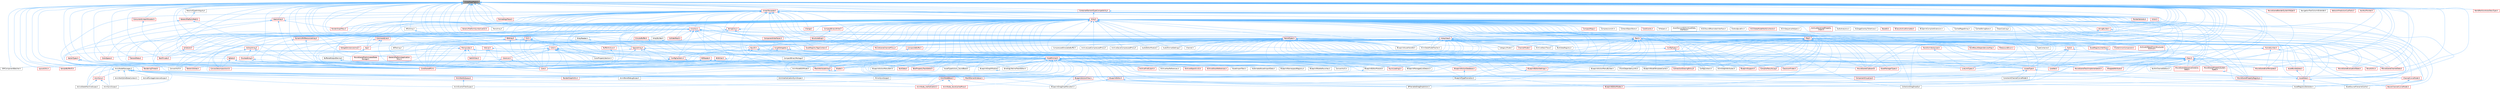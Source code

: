 digraph "UnrealTypeTraits.h"
{
 // INTERACTIVE_SVG=YES
 // LATEX_PDF_SIZE
  bgcolor="transparent";
  edge [fontname=Helvetica,fontsize=10,labelfontname=Helvetica,labelfontsize=10];
  node [fontname=Helvetica,fontsize=10,shape=box,height=0.2,width=0.4];
  Node1 [id="Node000001",label="UnrealTypeTraits.h",height=0.2,width=0.4,color="gray40", fillcolor="grey60", style="filled", fontcolor="black",tooltip=" "];
  Node1 -> Node2 [id="edge1_Node000001_Node000002",dir="back",color="steelblue1",style="solid",tooltip=" "];
  Node2 [id="Node000002",label="AnimNodeMessages.h",height=0.2,width=0.4,color="grey40", fillcolor="white", style="filled",URL="$d7/d38/AnimNodeMessages_8h.html",tooltip=" "];
  Node2 -> Node3 [id="edge2_Node000002_Node000003",dir="back",color="steelblue1",style="solid",tooltip=" "];
  Node3 [id="Node000003",label="ActiveMontageInstanceScope.h",height=0.2,width=0.4,color="grey40", fillcolor="white", style="filled",URL="$d2/d4b/ActiveMontageInstanceScope_8h.html",tooltip=" "];
  Node2 -> Node4 [id="edge3_Node000002_Node000004",dir="back",color="steelblue1",style="solid",tooltip=" "];
  Node4 [id="Node000004",label="ActiveStateMachineScope.h",height=0.2,width=0.4,color="grey40", fillcolor="white", style="filled",URL="$db/d6d/ActiveStateMachineScope_8h.html",tooltip=" "];
  Node2 -> Node5 [id="edge4_Node000002_Node000005",dir="back",color="steelblue1",style="solid",tooltip=" "];
  Node5 [id="Node000005",label="AnimBlendDebugScope.h",height=0.2,width=0.4,color="grey40", fillcolor="white", style="filled",URL="$d3/dd4/AnimBlendDebugScope_8h.html",tooltip=" "];
  Node2 -> Node6 [id="edge5_Node000002_Node000006",dir="back",color="steelblue1",style="solid",tooltip=" "];
  Node6 [id="Node000006",label="AnimEventsFilterScope.h",height=0.2,width=0.4,color="grey40", fillcolor="white", style="filled",URL="$db/d08/AnimEventsFilterScope_8h.html",tooltip=" "];
  Node2 -> Node7 [id="edge6_Node000002_Node000007",dir="back",color="steelblue1",style="solid",tooltip=" "];
  Node7 [id="Node000007",label="AnimInertializationSyncScope.h",height=0.2,width=0.4,color="grey40", fillcolor="white", style="filled",URL="$de/d08/AnimInertializationSyncScope_8h.html",tooltip=" "];
  Node2 -> Node8 [id="edge7_Node000002_Node000008",dir="back",color="steelblue1",style="solid",tooltip=" "];
  Node8 [id="Node000008",label="AnimNodeBase.h",height=0.2,width=0.4,color="red", fillcolor="#FFF0F0", style="filled",URL="$d9/dce/AnimNodeBase_8h.html",tooltip=" "];
  Node8 -> Node114 [id="edge8_Node000008_Node000114",dir="back",color="steelblue1",style="solid",tooltip=" "];
  Node114 [id="Node000114",label="AnimNode_Inertialization.h",height=0.2,width=0.4,color="red", fillcolor="#FFF0F0", style="filled",URL="$d8/d62/AnimNode__Inertialization_8h.html",tooltip=" "];
  Node8 -> Node124 [id="edge9_Node000008_Node000124",dir="back",color="steelblue1",style="solid",tooltip=" "];
  Node124 [id="Node000124",label="AnimNode_SaveCachedPose.h",height=0.2,width=0.4,color="red", fillcolor="#FFF0F0", style="filled",URL="$d8/d46/AnimNode__SaveCachedPose_8h.html",tooltip=" "];
  Node2 -> Node114 [id="edge10_Node000002_Node000114",dir="back",color="steelblue1",style="solid",tooltip=" "];
  Node2 -> Node124 [id="edge11_Node000002_Node000124",dir="back",color="steelblue1",style="solid",tooltip=" "];
  Node2 -> Node137 [id="edge12_Node000002_Node000137",dir="back",color="steelblue1",style="solid",tooltip=" "];
  Node137 [id="Node000137",label="AnimNotifyEndDataContext.h",height=0.2,width=0.4,color="grey40", fillcolor="white", style="filled",URL="$d4/d40/AnimNotifyEndDataContext_8h.html",tooltip=" "];
  Node2 -> Node138 [id="edge13_Node000002_Node000138",dir="back",color="steelblue1",style="solid",tooltip=" "];
  Node138 [id="Node000138",label="AnimNotifyQueue.h",height=0.2,width=0.4,color="red", fillcolor="#FFF0F0", style="filled",URL="$d7/dcc/AnimNotifyQueue_8h.html",tooltip=" "];
  Node138 -> Node6 [id="edge14_Node000138_Node000006",dir="back",color="steelblue1",style="solid",tooltip=" "];
  Node2 -> Node263 [id="edge15_Node000002_Node000263",dir="back",color="steelblue1",style="solid",tooltip=" "];
  Node263 [id="Node000263",label="AnimSync.h",height=0.2,width=0.4,color="red", fillcolor="#FFF0F0", style="filled",URL="$db/d18/AnimSync_8h.html",tooltip=" "];
  Node263 -> Node4 [id="edge16_Node000263_Node000004",dir="back",color="steelblue1",style="solid",tooltip=" "];
  Node263 -> Node264 [id="edge17_Node000263_Node000264",dir="back",color="steelblue1",style="solid",tooltip=" "];
  Node264 [id="Node000264",label="AnimSyncScope.h",height=0.2,width=0.4,color="grey40", fillcolor="white", style="filled",URL="$dc/d23/AnimSyncScope_8h.html",tooltip=" "];
  Node2 -> Node264 [id="edge18_Node000002_Node000264",dir="back",color="steelblue1",style="solid",tooltip=" "];
  Node2 -> Node265 [id="edge19_Node000002_Node000265",dir="back",color="steelblue1",style="solid",tooltip=" "];
  Node265 [id="Node000265",label="MirrorSyncScope.h",height=0.2,width=0.4,color="grey40", fillcolor="white", style="filled",URL="$d6/d02/MirrorSyncScope_8h.html",tooltip=" "];
  Node1 -> Node266 [id="edge20_Node000001_Node000266",dir="back",color="steelblue1",style="solid",tooltip=" "];
  Node266 [id="Node000266",label="Array.h",height=0.2,width=0.4,color="red", fillcolor="#FFF0F0", style="filled",URL="$df/dd0/Array_8h.html",tooltip=" "];
  Node266 -> Node267 [id="edge21_Node000266_Node000267",dir="back",color="steelblue1",style="solid",tooltip=" "];
  Node267 [id="Node000267",label="ABTesting.h",height=0.2,width=0.4,color="grey40", fillcolor="white", style="filled",URL="$d6/dec/ABTesting_8h.html",tooltip=" "];
  Node266 -> Node268 [id="edge22_Node000266_Node000268",dir="back",color="steelblue1",style="solid",tooltip=" "];
  Node268 [id="Node000268",label="AIHelpers.h",height=0.2,width=0.4,color="grey40", fillcolor="white", style="filled",URL="$d1/d0d/AIHelpers_8h.html",tooltip=" "];
  Node266 -> Node269 [id="edge23_Node000266_Node000269",dir="back",color="steelblue1",style="solid",tooltip=" "];
  Node269 [id="Node000269",label="ActorElementEditorAssetData\lInterface.h",height=0.2,width=0.4,color="grey40", fillcolor="white", style="filled",URL="$d9/d7b/ActorElementEditorAssetDataInterface_8h.html",tooltip=" "];
  Node266 -> Node270 [id="edge24_Node000266_Node000270",dir="back",color="steelblue1",style="solid",tooltip=" "];
  Node270 [id="Node000270",label="ActorSoundParameterInterface.h",height=0.2,width=0.4,color="grey40", fillcolor="white", style="filled",URL="$de/d9f/ActorSoundParameterInterface_8h.html",tooltip=" "];
  Node266 -> Node271 [id="edge25_Node000266_Node000271",dir="back",color="steelblue1",style="solid",tooltip=" "];
  Node271 [id="Node000271",label="AndroidJavaEnv.h",height=0.2,width=0.4,color="grey40", fillcolor="white", style="filled",URL="$d6/d94/AndroidJavaEnv_8h.html",tooltip=" "];
  Node266 -> Node272 [id="edge26_Node000266_Node000272",dir="back",color="steelblue1",style="solid",tooltip=" "];
  Node272 [id="Node000272",label="AnimDataModelHasher.h",height=0.2,width=0.4,color="grey40", fillcolor="white", style="filled",URL="$d1/d21/AnimDataModelHasher_8h.html",tooltip=" "];
  Node266 -> Node273 [id="edge27_Node000266_Node000273",dir="back",color="steelblue1",style="solid",tooltip=" "];
  Node273 [id="Node000273",label="AnimDataModelNotifyCollector.h",height=0.2,width=0.4,color="red", fillcolor="#FFF0F0", style="filled",URL="$dc/d99/AnimDataModelNotifyCollector_8h.html",tooltip=" "];
  Node266 -> Node274 [id="edge28_Node000266_Node000274",dir="back",color="steelblue1",style="solid",tooltip=" "];
  Node274 [id="Node000274",label="AnimGraphAttributes.h",height=0.2,width=0.4,color="grey40", fillcolor="white", style="filled",URL="$d3/d40/AnimGraphAttributes_8h.html",tooltip=" "];
  Node266 -> Node275 [id="edge29_Node000266_Node000275",dir="back",color="steelblue1",style="solid",tooltip=" "];
  Node275 [id="Node000275",label="AnimNodeEditMode.h",height=0.2,width=0.4,color="grey40", fillcolor="white", style="filled",URL="$df/df6/AnimNodeEditMode_8h.html",tooltip=" "];
  Node266 -> Node276 [id="edge30_Node000266_Node000276",dir="back",color="steelblue1",style="solid",tooltip=" "];
  Node276 [id="Node000276",label="AnimSequenceHelpers.h",height=0.2,width=0.4,color="grey40", fillcolor="white", style="filled",URL="$dd/d12/AnimSequenceHelpers_8h.html",tooltip=" "];
  Node266 -> Node277 [id="edge31_Node000266_Node000277",dir="back",color="steelblue1",style="solid",tooltip=" "];
  Node277 [id="Node000277",label="App.h",height=0.2,width=0.4,color="red", fillcolor="#FFF0F0", style="filled",URL="$de/d8b/App_8h.html",tooltip=" "];
  Node277 -> Node279 [id="edge32_Node000277_Node000279",dir="back",color="steelblue1",style="solid",tooltip=" "];
  Node279 [id="Node000279",label="Core.h",height=0.2,width=0.4,color="red", fillcolor="#FFF0F0", style="filled",URL="$d6/dd7/Core_8h.html",tooltip=" "];
  Node277 -> Node285 [id="edge33_Node000277_Node000285",dir="back",color="steelblue1",style="solid",tooltip=" "];
  Node285 [id="Node000285",label="CoreSharedPCH.h",height=0.2,width=0.4,color="red", fillcolor="#FFF0F0", style="filled",URL="$d8/de5/CoreSharedPCH_8h.html",tooltip=" "];
  Node266 -> Node1053 [id="edge34_Node000266_Node001053",dir="back",color="steelblue1",style="solid",tooltip=" "];
  Node1053 [id="Node001053",label="ArchiveFindCulprit.h",height=0.2,width=0.4,color="red", fillcolor="#FFF0F0", style="filled",URL="$de/d30/ArchiveFindCulprit_8h.html",tooltip=" "];
  Node266 -> Node1054 [id="edge35_Node000266_Node001054",dir="back",color="steelblue1",style="solid",tooltip=" "];
  Node1054 [id="Node001054",label="ArchiveHasReferences.h",height=0.2,width=0.4,color="grey40", fillcolor="white", style="filled",URL="$d8/df1/ArchiveHasReferences_8h.html",tooltip=" "];
  Node266 -> Node1055 [id="edge36_Node000266_Node001055",dir="back",color="steelblue1",style="solid",tooltip=" "];
  Node1055 [id="Node001055",label="ArchiveLoadCompressedProxy.h",height=0.2,width=0.4,color="grey40", fillcolor="white", style="filled",URL="$d0/deb/ArchiveLoadCompressedProxy_8h.html",tooltip=" "];
  Node266 -> Node1056 [id="edge37_Node000266_Node001056",dir="back",color="steelblue1",style="solid",tooltip=" "];
  Node1056 [id="Node001056",label="ArchiveObjectCrc32.h",height=0.2,width=0.4,color="red", fillcolor="#FFF0F0", style="filled",URL="$d8/d12/ArchiveObjectCrc32_8h.html",tooltip=" "];
  Node266 -> Node1057 [id="edge38_Node000266_Node001057",dir="back",color="steelblue1",style="solid",tooltip=" "];
  Node1057 [id="Node001057",label="ArchiveSaveCompressedProxy.h",height=0.2,width=0.4,color="grey40", fillcolor="white", style="filled",URL="$d4/dee/ArchiveSaveCompressedProxy_8h.html",tooltip=" "];
  Node266 -> Node1058 [id="edge39_Node000266_Node001058",dir="back",color="steelblue1",style="solid",tooltip=" "];
  Node1058 [id="Node001058",label="ArchiveSerializedProperty\lChain.h",height=0.2,width=0.4,color="red", fillcolor="#FFF0F0", style="filled",URL="$d0/dd3/ArchiveSerializedPropertyChain_8h.html",tooltip=" "];
  Node266 -> Node1063 [id="edge40_Node000266_Node001063",dir="back",color="steelblue1",style="solid",tooltip=" "];
  Node1063 [id="Node001063",label="ArchiveShowReferences.h",height=0.2,width=0.4,color="red", fillcolor="#FFF0F0", style="filled",URL="$db/d28/ArchiveShowReferences_8h.html",tooltip=" "];
  Node266 -> Node1064 [id="edge41_Node000266_Node001064",dir="back",color="steelblue1",style="solid",tooltip=" "];
  Node1064 [id="Node001064",label="ArchiveStackTrace.h",height=0.2,width=0.4,color="grey40", fillcolor="white", style="filled",URL="$d9/d16/ArchiveStackTrace_8h.html",tooltip=" "];
  Node266 -> Node1065 [id="edge42_Node000266_Node001065",dir="back",color="steelblue1",style="solid",tooltip=" "];
  Node1065 [id="Node001065",label="ArchiveUObjectFromStructured\lArchive.h",height=0.2,width=0.4,color="red", fillcolor="#FFF0F0", style="filled",URL="$d2/d52/ArchiveUObjectFromStructuredArchive_8h.html",tooltip=" "];
  Node266 -> Node1066 [id="edge43_Node000266_Node001066",dir="back",color="steelblue1",style="solid",tooltip=" "];
  Node1066 [id="Node001066",label="ArrayBuilder.h",height=0.2,width=0.4,color="grey40", fillcolor="white", style="filled",URL="$d1/d4b/ArrayBuilder_8h.html",tooltip=" "];
  Node1066 -> Node279 [id="edge44_Node001066_Node000279",dir="back",color="steelblue1",style="solid",tooltip=" "];
  Node266 -> Node1067 [id="edge45_Node000266_Node001067",dir="back",color="steelblue1",style="solid",tooltip=" "];
  Node1067 [id="Node001067",label="ArrayReader.h",height=0.2,width=0.4,color="grey40", fillcolor="white", style="filled",URL="$d8/d40/ArrayReader_8h.html",tooltip=" "];
  Node1067 -> Node279 [id="edge46_Node001067_Node000279",dir="back",color="steelblue1",style="solid",tooltip=" "];
  Node266 -> Node1068 [id="edge47_Node000266_Node001068",dir="back",color="steelblue1",style="solid",tooltip=" "];
  Node1068 [id="Node001068",label="ArrayView.h",height=0.2,width=0.4,color="red", fillcolor="#FFF0F0", style="filled",URL="$d7/df4/ArrayView_8h.html",tooltip=" "];
  Node1068 -> Node272 [id="edge48_Node001068_Node000272",dir="back",color="steelblue1",style="solid",tooltip=" "];
  Node1068 -> Node1064 [id="edge49_Node001068_Node001064",dir="back",color="steelblue1",style="solid",tooltip=" "];
  Node1068 -> Node1071 [id="edge50_Node001068_Node001071",dir="back",color="steelblue1",style="solid",tooltip=" "];
  Node1071 [id="Node001071",label="AssetData.h",height=0.2,width=0.4,color="red", fillcolor="#FFF0F0", style="filled",URL="$d9/d19/AssetData_8h.html",tooltip=" "];
  Node1071 -> Node1091 [id="edge51_Node001071_Node001091",dir="back",color="steelblue1",style="solid",tooltip=" "];
  Node1091 [id="Node001091",label="AssetRegistryGenerator.h",height=0.2,width=0.4,color="grey40", fillcolor="white", style="filled",URL="$df/dd1/AssetRegistryGenerator_8h.html",tooltip=" "];
  Node1071 -> Node1093 [id="edge52_Node001071_Node001093",dir="back",color="steelblue1",style="solid",tooltip=" "];
  Node1093 [id="Node001093",label="AssetSourceFilenameCache.h",height=0.2,width=0.4,color="grey40", fillcolor="white", style="filled",URL="$dd/d16/AssetSourceFilenameCache_8h.html",tooltip=" "];
  Node1071 -> Node1109 [id="edge53_Node001071_Node001109",dir="back",color="steelblue1",style="solid",tooltip=" "];
  Node1109 [id="Node001109",label="CollectionDragDropOp.h",height=0.2,width=0.4,color="grey40", fillcolor="white", style="filled",URL="$d6/d23/CollectionDragDropOp_8h.html",tooltip=" "];
  Node1068 -> Node1572 [id="edge54_Node001068_Node001572",dir="back",color="steelblue1",style="solid",tooltip=" "];
  Node1572 [id="Node001572",label="AsyncLoading2.h",height=0.2,width=0.4,color="red", fillcolor="#FFF0F0", style="filled",URL="$dd/db7/AsyncLoading2_8h.html",tooltip=" "];
  Node1068 -> Node1584 [id="edge55_Node001068_Node001584",dir="back",color="steelblue1",style="solid",tooltip=" "];
  Node1584 [id="Node001584",label="BezierChannelCurveModel.h",height=0.2,width=0.4,color="red", fillcolor="#FFF0F0", style="filled",URL="$d3/d63/BezierChannelCurveModel_8h.html",tooltip=" "];
  Node1068 -> Node1588 [id="edge56_Node001068_Node001588",dir="back",color="steelblue1",style="solid",tooltip=" "];
  Node1588 [id="Node001588",label="BlueprintAssetHandler.h",height=0.2,width=0.4,color="grey40", fillcolor="white", style="filled",URL="$d0/d84/BlueprintAssetHandler_8h.html",tooltip=" "];
  Node1068 -> Node1590 [id="edge57_Node001068_Node001590",dir="back",color="steelblue1",style="solid",tooltip=" "];
  Node1590 [id="Node001590",label="BoolPropertyTrackEditor.h",height=0.2,width=0.4,color="red", fillcolor="#FFF0F0", style="filled",URL="$db/d07/BoolPropertyTrackEditor_8h.html",tooltip=" "];
  Node1068 -> Node1592 [id="edge58_Node001068_Node001592",dir="back",color="steelblue1",style="solid",tooltip=" "];
  Node1592 [id="Node001592",label="BulkDataRegistry.h",height=0.2,width=0.4,color="grey40", fillcolor="white", style="filled",URL="$da/db4/BulkDataRegistry_8h.html",tooltip=" "];
  Node1068 -> Node1803 [id="edge59_Node001068_Node001803",dir="back",color="steelblue1",style="solid",tooltip=" "];
  Node1803 [id="Node001803",label="CategoryModel.h",height=0.2,width=0.4,color="grey40", fillcolor="white", style="filled",URL="$db/dfe/CategoryModel_8h.html",tooltip=" "];
  Node1068 -> Node3028 [id="edge60_Node001068_Node003028",dir="back",color="steelblue1",style="solid",tooltip=" "];
  Node3028 [id="Node003028",label="ChannelCurveModel.h",height=0.2,width=0.4,color="red", fillcolor="#FFF0F0", style="filled",URL="$de/dfa/ChannelCurveModel_8h.html",tooltip=" "];
  Node3028 -> Node1584 [id="edge61_Node003028_Node001584",dir="back",color="steelblue1",style="solid",tooltip=" "];
  Node1068 -> Node1804 [id="edge62_Node001068_Node001804",dir="back",color="steelblue1",style="solid",tooltip=" "];
  Node1804 [id="Node001804",label="ChannelModel.h",height=0.2,width=0.4,color="red", fillcolor="#FFF0F0", style="filled",URL="$de/d30/ChannelModel_8h.html",tooltip=" "];
  Node1068 -> Node4213 [id="edge63_Node001068_Node004213",dir="back",color="steelblue1",style="solid",tooltip=" "];
  Node4213 [id="Node004213",label="CompositeBuffer.h",height=0.2,width=0.4,color="red", fillcolor="#FFF0F0", style="filled",URL="$da/d4b/CompositeBuffer_8h.html",tooltip=" "];
  Node4213 -> Node1627 [id="edge64_Node004213_Node001627",dir="back",color="steelblue1",style="solid",tooltip=" "];
  Node1627 [id="Node001627",label="CompactBinaryPackage.h",height=0.2,width=0.4,color="grey40", fillcolor="white", style="filled",URL="$de/d7e/CompactBinaryPackage_8h.html",tooltip=" "];
  Node1068 -> Node3030 [id="edge65_Node001068_Node003030",dir="back",color="steelblue1",style="solid",tooltip=" "];
  Node3030 [id="Node003030",label="ConstraintChannelCurveModel.h",height=0.2,width=0.4,color="grey40", fillcolor="white", style="filled",URL="$d9/d5f/ConstraintChannelCurveModel_8h.html",tooltip=" "];
  Node1068 -> Node4218 [id="edge66_Node001068_Node004218",dir="back",color="steelblue1",style="solid",tooltip=" "];
  Node4218 [id="Node004218",label="ConvexHull2.h",height=0.2,width=0.4,color="grey40", fillcolor="white", style="filled",URL="$df/dc5/ConvexHull2_8h.html",tooltip=" "];
  Node1068 -> Node4219 [id="edge67_Node001068_Node004219",dir="back",color="steelblue1",style="solid",tooltip=" "];
  Node4219 [id="Node004219",label="ConvexHull3.h",height=0.2,width=0.4,color="grey40", fillcolor="white", style="filled",URL="$d2/d83/ConvexHull3_8h.html",tooltip=" "];
  Node1068 -> Node279 [id="edge68_Node001068_Node000279",dir="back",color="steelblue1",style="solid",tooltip=" "];
  Node1068 -> Node285 [id="edge69_Node001068_Node000285",dir="back",color="steelblue1",style="solid",tooltip=" "];
  Node1068 -> Node6871 [id="edge70_Node001068_Node006871",dir="back",color="steelblue1",style="solid",tooltip=" "];
  Node6871 [id="Node006871",label="GenericOctree.h",height=0.2,width=0.4,color="red", fillcolor="#FFF0F0", style="filled",URL="$de/de6/GenericOctree_8h.html",tooltip=" "];
  Node1068 -> Node6595 [id="edge71_Node001068_Node006595",dir="back",color="steelblue1",style="solid",tooltip=" "];
  Node6595 [id="Node006595",label="MeshAttributeArray.h",height=0.2,width=0.4,color="red", fillcolor="#FFF0F0", style="filled",URL="$dd/dcf/MeshAttributeArray_8h.html",tooltip=" "];
  Node6595 -> Node6597 [id="edge72_Node006595_Node006597",dir="back",color="steelblue1",style="solid",tooltip=" "];
  Node6597 [id="Node006597",label="MeshElementIndexer.h",height=0.2,width=0.4,color="red", fillcolor="#FFF0F0", style="filled",URL="$db/d4c/MeshElementIndexer_8h.html",tooltip=" "];
  Node1068 -> Node6597 [id="edge73_Node001068_Node006597",dir="back",color="steelblue1",style="solid",tooltip=" "];
  Node1068 -> Node5477 [id="edge74_Node001068_Node005477",dir="back",color="steelblue1",style="solid",tooltip=" "];
  Node5477 [id="Node005477",label="MovieSceneChannelData.h",height=0.2,width=0.4,color="red", fillcolor="#FFF0F0", style="filled",URL="$d1/da4/MovieSceneChannelData_8h.html",tooltip=" "];
  Node1068 -> Node4044 [id="edge75_Node001068_Node004044",dir="back",color="steelblue1",style="solid",tooltip=" "];
  Node4044 [id="Node004044",label="MovieSceneChannelProxy.h",height=0.2,width=0.4,color="red", fillcolor="#FFF0F0", style="filled",URL="$d8/dea/MovieSceneChannelProxy_8h.html",tooltip=" "];
  Node1068 -> Node4177 [id="edge76_Node001068_Node004177",dir="back",color="steelblue1",style="solid",tooltip=" "];
  Node4177 [id="Node004177",label="MovieSceneEvaluationState.h",height=0.2,width=0.4,color="red", fillcolor="#FFF0F0", style="filled",URL="$d4/d20/MovieSceneEvaluationState_8h.html",tooltip=" "];
  Node1068 -> Node4129 [id="edge77_Node001068_Node004129",dir="back",color="steelblue1",style="solid",tooltip=" "];
  Node4129 [id="Node004129",label="MovieScenePropertyRegistry.h",height=0.2,width=0.4,color="red", fillcolor="#FFF0F0", style="filled",URL="$da/d00/MovieScenePropertyRegistry_8h.html",tooltip=" "];
  Node1068 -> Node5490 [id="edge78_Node001068_Node005490",dir="back",color="steelblue1",style="solid",tooltip=" "];
  Node5490 [id="Node005490",label="MovieSceneTrackImplementation.h",height=0.2,width=0.4,color="red", fillcolor="#FFF0F0", style="filled",URL="$d8/d4a/MovieSceneTrackImplementation_8h.html",tooltip=" "];
  Node1068 -> Node2308 [id="edge79_Node001068_Node002308",dir="back",color="steelblue1",style="solid",tooltip=" "];
  Node2308 [id="Node002308",label="RenderGraphUtils.h",height=0.2,width=0.4,color="red", fillcolor="#FFF0F0", style="filled",URL="$d6/d45/RenderGraphUtils_8h.html",tooltip=" "];
  Node1068 -> Node6935 [id="edge80_Node001068_Node006935",dir="back",color="steelblue1",style="solid",tooltip=" "];
  Node6935 [id="Node006935",label="Scheduler.h",height=0.2,width=0.4,color="red", fillcolor="#FFF0F0", style="filled",URL="$d7/d7f/Scheduler_8h.html",tooltip=" "];
  Node6935 -> Node6958 [id="edge81_Node006935_Node006958",dir="back",color="steelblue1",style="solid",tooltip=" "];
  Node6958 [id="Node006958",label="TaskPrivate.h",height=0.2,width=0.4,color="red", fillcolor="#FFF0F0", style="filled",URL="$d0/d89/TaskPrivate_8h.html",tooltip=" "];
  Node1068 -> Node2230 [id="edge82_Node001068_Node002230",dir="back",color="steelblue1",style="solid",tooltip=" "];
  Node2230 [id="Node002230",label="Shader.h",height=0.2,width=0.4,color="red", fillcolor="#FFF0F0", style="filled",URL="$d2/dac/Shader_8h.html",tooltip=" "];
  Node2230 -> Node2308 [id="edge83_Node002230_Node002308",dir="back",color="steelblue1",style="solid",tooltip=" "];
  Node1068 -> Node2744 [id="edge84_Node001068_Node002744",dir="back",color="steelblue1",style="solid",tooltip=" "];
  Node2744 [id="Node002744",label="UnrealType.h",height=0.2,width=0.4,color="red", fillcolor="#FFF0F0", style="filled",URL="$d6/d2f/UnrealType_8h.html",tooltip=" "];
  Node2744 -> Node916 [id="edge85_Node002744_Node000916",dir="back",color="steelblue1",style="solid",tooltip=" "];
  Node916 [id="Node000916",label="BPVariableDragDropAction.h",height=0.2,width=0.4,color="grey40", fillcolor="white", style="filled",URL="$dd/d23/BPVariableDragDropAction_8h.html",tooltip=" "];
  Node2744 -> Node1584 [id="edge86_Node002744_Node001584",dir="back",color="steelblue1",style="solid",tooltip=" "];
  Node2744 -> Node2859 [id="edge87_Node002744_Node002859",dir="back",color="steelblue1",style="solid",tooltip=" "];
  Node2859 [id="Node002859",label="BlueprintActionFilter.h",height=0.2,width=0.4,color="red", fillcolor="#FFF0F0", style="filled",URL="$d5/d2a/BlueprintActionFilter_8h.html",tooltip=" "];
  Node2859 -> Node917 [id="edge88_Node002859_Node000917",dir="back",color="steelblue1",style="solid",tooltip=" "];
  Node917 [id="Node000917",label="BlueprintDragDropMenuItem.h",height=0.2,width=0.4,color="grey40", fillcolor="white", style="filled",URL="$dc/deb/BlueprintDragDropMenuItem_8h.html",tooltip=" "];
  Node2744 -> Node3028 [id="edge89_Node002744_Node003028",dir="back",color="steelblue1",style="solid",tooltip=" "];
  Node2744 -> Node2891 [id="edge90_Node002744_Node002891",dir="back",color="steelblue1",style="solid",tooltip=" "];
  Node2891 [id="Node002891",label="ComponentVisualizer.h",height=0.2,width=0.4,color="red", fillcolor="#FFF0F0", style="filled",URL="$d3/d9b/ComponentVisualizer_8h.html",tooltip=" "];
  Node2744 -> Node3030 [id="edge91_Node002744_Node003030",dir="back",color="steelblue1",style="solid",tooltip=" "];
  Node266 -> Node4565 [id="edge92_Node000266_Node004565",dir="back",color="steelblue1",style="solid",tooltip=" "];
  Node4565 [id="Node004565",label="AssetBundleData.h",height=0.2,width=0.4,color="red", fillcolor="#FFF0F0", style="filled",URL="$df/d47/AssetBundleData_8h.html",tooltip=" "];
  Node4565 -> Node1071 [id="edge93_Node004565_Node001071",dir="back",color="steelblue1",style="solid",tooltip=" "];
  Node266 -> Node1071 [id="edge94_Node000266_Node001071",dir="back",color="steelblue1",style="solid",tooltip=" "];
  Node266 -> Node4542 [id="edge95_Node000266_Node004542",dir="back",color="steelblue1",style="solid",tooltip=" "];
  Node4542 [id="Node004542",label="AssetImportTask.h",height=0.2,width=0.4,color="grey40", fillcolor="white", style="filled",URL="$d7/d65/AssetImportTask_8h.html",tooltip=" "];
  Node266 -> Node4583 [id="edge96_Node000266_Node004583",dir="back",color="steelblue1",style="solid",tooltip=" "];
  Node4583 [id="Node004583",label="AssetManagerTypes.h",height=0.2,width=0.4,color="red", fillcolor="#FFF0F0", style="filled",URL="$d6/d98/AssetManagerTypes_8h.html",tooltip=" "];
  Node266 -> Node1091 [id="edge97_Node000266_Node001091",dir="back",color="steelblue1",style="solid",tooltip=" "];
  Node266 -> Node6425 [id="edge98_Node000266_Node006425",dir="back",color="steelblue1",style="solid",tooltip=" "];
  Node6425 [id="Node006425",label="AssetRegistryInterface.h",height=0.2,width=0.4,color="red", fillcolor="#FFF0F0", style="filled",URL="$d5/d26/AssetRegistryInterface_8h.html",tooltip=" "];
  Node6425 -> Node1091 [id="edge99_Node006425_Node001091",dir="back",color="steelblue1",style="solid",tooltip=" "];
  Node266 -> Node4371 [id="edge100_Node000266_Node004371",dir="back",color="steelblue1",style="solid",tooltip=" "];
  Node4371 [id="Node004371",label="AssetRegistryTagsContext.h",height=0.2,width=0.4,color="red", fillcolor="#FFF0F0", style="filled",URL="$d1/d74/AssetRegistryTagsContext_8h.html",tooltip=" "];
  Node266 -> Node1093 [id="edge101_Node000266_Node001093",dir="back",color="steelblue1",style="solid",tooltip=" "];
  Node266 -> Node6593 [id="edge102_Node000266_Node006593",dir="back",color="steelblue1",style="solid",tooltip=" "];
  Node6593 [id="Node006593",label="AssetTypeActions_SoundBase.h",height=0.2,width=0.4,color="grey40", fillcolor="white", style="filled",URL="$db/d4e/AssetTypeActions__SoundBase_8h.html",tooltip=" "];
  Node266 -> Node1572 [id="edge103_Node000266_Node001572",dir="back",color="steelblue1",style="solid",tooltip=" "];
  Node266 -> Node6819 [id="edge104_Node000266_Node006819",dir="back",color="steelblue1",style="solid",tooltip=" "];
  Node6819 [id="Node006819",label="AudioAnalytics.h",height=0.2,width=0.4,color="grey40", fillcolor="white", style="filled",URL="$dc/d3f/AudioAnalytics_8h.html",tooltip=" "];
  Node266 -> Node914 [id="edge105_Node000266_Node000914",dir="back",color="steelblue1",style="solid",tooltip=" "];
  Node914 [id="Node000914",label="AudioEditorModule.h",height=0.2,width=0.4,color="grey40", fillcolor="white", style="filled",URL="$d4/d28/AudioEditorModule_8h.html",tooltip=" "];
  Node266 -> Node6426 [id="edge106_Node000266_Node006426",dir="back",color="steelblue1",style="solid",tooltip=" "];
  Node6426 [id="Node006426",label="AudioFormatSettings.h",height=0.2,width=0.4,color="grey40", fillcolor="white", style="filled",URL="$d7/d79/AudioFormatSettings_8h.html",tooltip=" "];
  Node266 -> Node4545 [id="edge107_Node000266_Node004545",dir="back",color="steelblue1",style="solid",tooltip=" "];
  Node4545 [id="Node004545",label="AutomatedAssetImportData.h",height=0.2,width=0.4,color="grey40", fillcolor="white", style="filled",URL="$dd/d4f/AutomatedAssetImportData_8h.html",tooltip=" "];
  Node266 -> Node8392 [id="edge108_Node000266_Node008392",dir="back",color="steelblue1",style="solid",tooltip=" "];
  Node8392 [id="Node008392",label="AverageOverlayToVertices.h",height=0.2,width=0.4,color="grey40", fillcolor="white", style="filled",URL="$d8/d66/AverageOverlayToVertices_8h.html",tooltip=" "];
  Node266 -> Node916 [id="edge109_Node000266_Node000916",dir="back",color="steelblue1",style="solid",tooltip=" "];
  Node266 -> Node8393 [id="edge110_Node000266_Node008393",dir="back",color="steelblue1",style="solid",tooltip=" "];
  Node8393 [id="Node008393",label="Base64.h",height=0.2,width=0.4,color="red", fillcolor="#FFF0F0", style="filled",URL="$d1/dbd/Base64_8h.html",tooltip=" "];
  Node266 -> Node1584 [id="edge111_Node000266_Node001584",dir="back",color="steelblue1",style="solid",tooltip=" "];
  Node266 -> Node8394 [id="edge112_Node000266_Node008394",dir="back",color="steelblue1",style="solid",tooltip=" "];
  Node8394 [id="Node008394",label="BinaryArchiveFormatter.h",height=0.2,width=0.4,color="red", fillcolor="#FFF0F0", style="filled",URL="$d2/d01/BinaryArchiveFormatter_8h.html",tooltip=" "];
  Node266 -> Node1813 [id="edge113_Node000266_Node001813",dir="back",color="steelblue1",style="solid",tooltip=" "];
  Node1813 [id="Node001813",label="BindingLifetimeTrackEditor.h",height=0.2,width=0.4,color="grey40", fillcolor="white", style="filled",URL="$db/d3c/BindingLifetimeTrackEditor_8h.html",tooltip=" "];
  Node266 -> Node8497 [id="edge114_Node000266_Node008497",dir="back",color="steelblue1",style="solid",tooltip=" "];
  Node8497 [id="Node008497",label="BitReader.h",height=0.2,width=0.4,color="red", fillcolor="#FFF0F0", style="filled",URL="$dd/d8b/BitReader_8h.html",tooltip=" "];
  Node8497 -> Node279 [id="edge115_Node008497_Node000279",dir="back",color="steelblue1",style="solid",tooltip=" "];
  Node8497 -> Node5163 [id="edge116_Node008497_Node005163",dir="back",color="steelblue1",style="solid",tooltip=" "];
  Node5163 [id="Node005163",label="CoreNet.h",height=0.2,width=0.4,color="red", fillcolor="#FFF0F0", style="filled",URL="$da/d1a/CoreNet_8h.html",tooltip=" "];
  Node8497 -> Node285 [id="edge117_Node008497_Node000285",dir="back",color="steelblue1",style="solid",tooltip=" "];
  Node266 -> Node8499 [id="edge118_Node000266_Node008499",dir="back",color="steelblue1",style="solid",tooltip=" "];
  Node8499 [id="Node008499",label="BitWriter.h",height=0.2,width=0.4,color="red", fillcolor="#FFF0F0", style="filled",URL="$d5/d10/BitWriter_8h.html",tooltip=" "];
  Node8499 -> Node279 [id="edge119_Node008499_Node000279",dir="back",color="steelblue1",style="solid",tooltip=" "];
  Node8499 -> Node5163 [id="edge120_Node008499_Node005163",dir="back",color="steelblue1",style="solid",tooltip=" "];
  Node8499 -> Node285 [id="edge121_Node008499_Node000285",dir="back",color="steelblue1",style="solid",tooltip=" "];
  Node266 -> Node4447 [id="edge122_Node000266_Node004447",dir="back",color="steelblue1",style="solid",tooltip=" "];
  Node4447 [id="Node004447",label="BlueprintActionDatabase.h",height=0.2,width=0.4,color="red", fillcolor="#FFF0F0", style="filled",URL="$d4/dae/BlueprintActionDatabase_8h.html",tooltip=" "];
  Node4447 -> Node1251 [id="edge123_Node004447_Node001251",dir="back",color="steelblue1",style="solid",tooltip=" "];
  Node1251 [id="Node001251",label="BlueprintTypePromotion.h",height=0.2,width=0.4,color="grey40", fillcolor="white", style="filled",URL="$d2/d23/BlueprintTypePromotion_8h.html",tooltip=" "];
  Node266 -> Node2859 [id="edge124_Node000266_Node002859",dir="back",color="steelblue1",style="solid",tooltip=" "];
  Node266 -> Node1114 [id="edge125_Node000266_Node001114",dir="back",color="steelblue1",style="solid",tooltip=" "];
  Node1114 [id="Node001114",label="BlueprintActionMenuBuilder.h",height=0.2,width=0.4,color="grey40", fillcolor="white", style="filled",URL="$dd/dea/BlueprintActionMenuBuilder_8h.html",tooltip=" "];
  Node266 -> Node1115 [id="edge126_Node000266_Node001115",dir="back",color="steelblue1",style="solid",tooltip=" "];
  Node1115 [id="Node001115",label="BlueprintActionMenuItem.h",height=0.2,width=0.4,color="grey40", fillcolor="white", style="filled",URL="$d8/dca/BlueprintActionMenuItem_8h.html",tooltip=" "];
  Node266 -> Node1588 [id="edge127_Node000266_Node001588",dir="back",color="steelblue1",style="solid",tooltip=" "];
  Node266 -> Node4547 [id="edge128_Node000266_Node004547",dir="back",color="steelblue1",style="solid",tooltip=" "];
  Node4547 [id="Node004547",label="BlueprintCompilerExtension.h",height=0.2,width=0.4,color="grey40", fillcolor="white", style="filled",URL="$d3/dc0/BlueprintCompilerExtension_8h.html",tooltip=" "];
  Node266 -> Node917 [id="edge129_Node000266_Node000917",dir="back",color="steelblue1",style="solid",tooltip=" "];
  Node266 -> Node915 [id="edge130_Node000266_Node000915",dir="back",color="steelblue1",style="solid",tooltip=" "];
  Node915 [id="Node000915",label="BlueprintEditor.h",height=0.2,width=0.4,color="red", fillcolor="#FFF0F0", style="filled",URL="$df/d7d/BlueprintEditor_8h.html",tooltip=" "];
  Node915 -> Node916 [id="edge131_Node000915_Node000916",dir="back",color="steelblue1",style="solid",tooltip=" "];
  Node915 -> Node917 [id="edge132_Node000915_Node000917",dir="back",color="steelblue1",style="solid",tooltip=" "];
  Node915 -> Node918 [id="edge133_Node000915_Node000918",dir="back",color="steelblue1",style="solid",tooltip=" "];
  Node918 [id="Node000918",label="BlueprintEditorModes.h",height=0.2,width=0.4,color="red", fillcolor="#FFF0F0", style="filled",URL="$d9/d70/BlueprintEditorModes_8h.html",tooltip=" "];
  Node266 -> Node918 [id="edge134_Node000266_Node000918",dir="back",color="steelblue1",style="solid",tooltip=" "];
  Node266 -> Node927 [id="edge135_Node000266_Node000927",dir="back",color="steelblue1",style="solid",tooltip=" "];
  Node927 [id="Node000927",label="BlueprintEditorModule.h",height=0.2,width=0.4,color="grey40", fillcolor="white", style="filled",URL="$df/d39/BlueprintEditorModule_8h.html",tooltip=" "];
  Node927 -> Node915 [id="edge136_Node000927_Node000915",dir="back",color="steelblue1",style="solid",tooltip=" "];
  Node266 -> Node1389 [id="edge137_Node000266_Node001389",dir="back",color="steelblue1",style="solid",tooltip=" "];
  Node1389 [id="Node001389",label="BlueprintEditorSettings.h",height=0.2,width=0.4,color="red", fillcolor="#FFF0F0", style="filled",URL="$d4/dbc/BlueprintEditorSettings_8h.html",tooltip=" "];
  Node1389 -> Node1251 [id="edge138_Node001389_Node001251",dir="back",color="steelblue1",style="solid",tooltip=" "];
  Node266 -> Node6618 [id="edge139_Node000266_Node006618",dir="back",color="steelblue1",style="solid",tooltip=" "];
  Node6618 [id="Node006618",label="BlueprintGraphModule.h",height=0.2,width=0.4,color="grey40", fillcolor="white", style="filled",URL="$d8/d11/BlueprintGraphModule_8h.html",tooltip=" "];
  Node6618 -> Node2859 [id="edge140_Node006618_Node002859",dir="back",color="steelblue1",style="solid",tooltip=" "];
  Node266 -> Node5988 [id="edge141_Node000266_Node005988",dir="back",color="steelblue1",style="solid",tooltip=" "];
  Node5988 [id="Node005988",label="BlueprintManagedListDetails.h",height=0.2,width=0.4,color="grey40", fillcolor="white", style="filled",URL="$da/d22/BlueprintManagedListDetails_8h.html",tooltip=" "];
  Node266 -> Node4548 [id="edge142_Node000266_Node004548",dir="back",color="steelblue1",style="solid",tooltip=" "];
  Node4548 [id="Node004548",label="BlueprintNamespaceRegistry.h",height=0.2,width=0.4,color="grey40", fillcolor="white", style="filled",URL="$dc/dc7/BlueprintNamespaceRegistry_8h.html",tooltip=" "];
  Node266 -> Node2863 [id="edge143_Node000266_Node002863",dir="back",color="steelblue1",style="solid",tooltip=" "];
  Node2863 [id="Node002863",label="BlueprintNodeTemplateCache.h",height=0.2,width=0.4,color="grey40", fillcolor="white", style="filled",URL="$d7/d87/BlueprintNodeTemplateCache_8h.html",tooltip=" "];
  Node266 -> Node1117 [id="edge144_Node000266_Node001117",dir="back",color="steelblue1",style="solid",tooltip=" "];
  Node1117 [id="Node001117",label="BlueprintPaletteFavorites.h",height=0.2,width=0.4,color="grey40", fillcolor="white", style="filled",URL="$dd/d5a/BlueprintPaletteFavorites_8h.html",tooltip=" "];
  Node266 -> Node4549 [id="edge145_Node000266_Node004549",dir="back",color="steelblue1",style="solid",tooltip=" "];
  Node4549 [id="Node004549",label="BlueprintSupport.h",height=0.2,width=0.4,color="red", fillcolor="#FFF0F0", style="filled",URL="$d1/d6c/BlueprintSupport_8h.html",tooltip=" "];
  Node266 -> Node1251 [id="edge146_Node000266_Node001251",dir="back",color="steelblue1",style="solid",tooltip=" "];
  Node266 -> Node1590 [id="edge147_Node000266_Node001590",dir="back",color="steelblue1",style="solid",tooltip=" "];
  Node266 -> Node6437 [id="edge148_Node000266_Node006437",dir="back",color="steelblue1",style="solid",tooltip=" "];
  Node6437 [id="Node006437",label="Box2D.h",height=0.2,width=0.4,color="red", fillcolor="#FFF0F0", style="filled",URL="$d3/d1c/Box2D_8h.html",tooltip=" "];
  Node6437 -> Node4562 [id="edge149_Node006437_Node004562",dir="back",color="steelblue1",style="solid",tooltip=" "];
  Node4562 [id="Node004562",label="Class.h",height=0.2,width=0.4,color="red", fillcolor="#FFF0F0", style="filled",URL="$d4/d05/Class_8h.html",tooltip=" "];
  Node4562 -> Node8 [id="edge150_Node004562_Node000008",dir="back",color="steelblue1",style="solid",tooltip=" "];
  Node4562 -> Node4565 [id="edge151_Node004562_Node004565",dir="back",color="steelblue1",style="solid",tooltip=" "];
  Node4562 -> Node1071 [id="edge152_Node004562_Node001071",dir="back",color="steelblue1",style="solid",tooltip=" "];
  Node4562 -> Node4583 [id="edge153_Node004562_Node004583",dir="back",color="steelblue1",style="solid",tooltip=" "];
  Node4562 -> Node916 [id="edge154_Node004562_Node000916",dir="back",color="steelblue1",style="solid",tooltip=" "];
  Node4562 -> Node2859 [id="edge155_Node004562_Node002859",dir="back",color="steelblue1",style="solid",tooltip=" "];
  Node4562 -> Node1389 [id="edge156_Node004562_Node001389",dir="back",color="steelblue1",style="solid",tooltip=" "];
  Node4562 -> Node3735 [id="edge157_Node004562_Node003735",dir="back",color="steelblue1",style="solid",tooltip=" "];
  Node3735 [id="Node003735",label="BuiltInChannelEditors.h",height=0.2,width=0.4,color="grey40", fillcolor="white", style="filled",URL="$df/daf/BuiltInChannelEditors_8h.html",tooltip=" "];
  Node4562 -> Node4769 [id="edge158_Node004562_Node004769",dir="back",color="steelblue1",style="solid",tooltip=" "];
  Node4769 [id="Node004769",label="ClassIconFinder.h",height=0.2,width=0.4,color="red", fillcolor="#FFF0F0", style="filled",URL="$dc/d62/ClassIconFinder_8h.html",tooltip=" "];
  Node4562 -> Node5163 [id="edge159_Node004562_Node005163",dir="back",color="steelblue1",style="solid",tooltip=" "];
  Node4562 -> Node4647 [id="edge160_Node004562_Node004647",dir="back",color="steelblue1",style="solid",tooltip=" "];
  Node4647 [id="Node004647",label="LiveLinkTypes.h",height=0.2,width=0.4,color="red", fillcolor="#FFF0F0", style="filled",URL="$d2/d4c/LiveLinkTypes_8h.html",tooltip=" "];
  Node4562 -> Node5477 [id="edge161_Node004562_Node005477",dir="back",color="steelblue1",style="solid",tooltip=" "];
  Node4562 -> Node3531 [id="edge162_Node004562_Node003531",dir="back",color="steelblue1",style="solid",tooltip=" "];
  Node3531 [id="Node003531",label="MovieSceneEvalTemplate.h",height=0.2,width=0.4,color="red", fillcolor="#FFF0F0", style="filled",URL="$d2/d6c/MovieSceneEvalTemplate_8h.html",tooltip=" "];
  Node4562 -> Node4126 [id="edge163_Node004562_Node004126",dir="back",color="steelblue1",style="solid",tooltip=" "];
  Node4126 [id="Node004126",label="MovieScenePropertySystem\lTypes.h",height=0.2,width=0.4,color="red", fillcolor="#FFF0F0", style="filled",URL="$d2/d09/MovieScenePropertySystemTypes_8h.html",tooltip=" "];
  Node4126 -> Node4129 [id="edge164_Node004126_Node004129",dir="back",color="steelblue1",style="solid",tooltip=" "];
  Node4562 -> Node5517 [id="edge165_Node004562_Node005517",dir="back",color="steelblue1",style="solid",tooltip=" "];
  Node5517 [id="Node005517",label="MovieSceneSequenceInstance\lData.h",height=0.2,width=0.4,color="red", fillcolor="#FFF0F0", style="filled",URL="$db/d1e/MovieSceneSequenceInstanceData_8h.html",tooltip=" "];
  Node4562 -> Node5490 [id="edge166_Node004562_Node005490",dir="back",color="steelblue1",style="solid",tooltip=" "];
  Node4562 -> Node5630 [id="edge167_Node004562_Node005630",dir="back",color="steelblue1",style="solid",tooltip=" "];
  Node5630 [id="Node005630",label="StructUtils.h",height=0.2,width=0.4,color="red", fillcolor="#FFF0F0", style="filled",URL="$db/d30/StructUtils_8h.html",tooltip=" "];
  Node4562 -> Node2744 [id="edge168_Node004562_Node002744",dir="back",color="steelblue1",style="solid",tooltip=" "];
  Node4562 -> Node5753 [id="edge169_Node004562_Node005753",dir="back",color="steelblue1",style="solid",tooltip=" "];
  Node5753 [id="Node005753",label="WrappedAttribute.h",height=0.2,width=0.4,color="red", fillcolor="#FFF0F0", style="filled",URL="$d4/d11/WrappedAttribute_8h.html",tooltip=" "];
  Node6437 -> Node279 [id="edge170_Node006437_Node000279",dir="back",color="steelblue1",style="solid",tooltip=" "];
  Node6437 -> Node6526 [id="edge171_Node006437_Node006526",dir="back",color="steelblue1",style="solid",tooltip=" "];
  Node6526 [id="Node006526",label="CoreMinimal.h",height=0.2,width=0.4,color="red", fillcolor="#FFF0F0", style="filled",URL="$d7/d67/CoreMinimal_8h.html",tooltip=" "];
  Node6526 -> Node4 [id="edge172_Node006526_Node000004",dir="back",color="steelblue1",style="solid",tooltip=" "];
  Node6526 -> Node5 [id="edge173_Node006526_Node000005",dir="back",color="steelblue1",style="solid",tooltip=" "];
  Node6526 -> Node6 [id="edge174_Node006526_Node000006",dir="back",color="steelblue1",style="solid",tooltip=" "];
  Node6526 -> Node274 [id="edge175_Node006526_Node000274",dir="back",color="steelblue1",style="solid",tooltip=" "];
  Node6526 -> Node7 [id="edge176_Node006526_Node000007",dir="back",color="steelblue1",style="solid",tooltip=" "];
  Node6526 -> Node8 [id="edge177_Node006526_Node000008",dir="back",color="steelblue1",style="solid",tooltip=" "];
  Node6526 -> Node275 [id="edge178_Node006526_Node000275",dir="back",color="steelblue1",style="solid",tooltip=" "];
  Node6526 -> Node2 [id="edge179_Node006526_Node000002",dir="back",color="steelblue1",style="solid",tooltip=" "];
  Node6526 -> Node114 [id="edge180_Node006526_Node000114",dir="back",color="steelblue1",style="solid",tooltip=" "];
  Node6526 -> Node124 [id="edge181_Node006526_Node000124",dir="back",color="steelblue1",style="solid",tooltip=" "];
  Node6526 -> Node138 [id="edge182_Node006526_Node000138",dir="back",color="steelblue1",style="solid",tooltip=" "];
  Node6526 -> Node263 [id="edge183_Node006526_Node000263",dir="back",color="steelblue1",style="solid",tooltip=" "];
  Node6526 -> Node264 [id="edge184_Node006526_Node000264",dir="back",color="steelblue1",style="solid",tooltip=" "];
  Node6526 -> Node1053 [id="edge185_Node006526_Node001053",dir="back",color="steelblue1",style="solid",tooltip=" "];
  Node6526 -> Node1054 [id="edge186_Node006526_Node001054",dir="back",color="steelblue1",style="solid",tooltip=" "];
  Node6526 -> Node1056 [id="edge187_Node006526_Node001056",dir="back",color="steelblue1",style="solid",tooltip=" "];
  Node6526 -> Node1063 [id="edge188_Node006526_Node001063",dir="back",color="steelblue1",style="solid",tooltip=" "];
  Node6526 -> Node4542 [id="edge189_Node006526_Node004542",dir="back",color="steelblue1",style="solid",tooltip=" "];
  Node6526 -> Node1093 [id="edge190_Node006526_Node001093",dir="back",color="steelblue1",style="solid",tooltip=" "];
  Node6526 -> Node6593 [id="edge191_Node006526_Node006593",dir="back",color="steelblue1",style="solid",tooltip=" "];
  Node6526 -> Node1572 [id="edge192_Node006526_Node001572",dir="back",color="steelblue1",style="solid",tooltip=" "];
  Node6526 -> Node4545 [id="edge193_Node006526_Node004545",dir="back",color="steelblue1",style="solid",tooltip=" "];
  Node6526 -> Node916 [id="edge194_Node006526_Node000916",dir="back",color="steelblue1",style="solid",tooltip=" "];
  Node6526 -> Node1813 [id="edge195_Node006526_Node001813",dir="back",color="steelblue1",style="solid",tooltip=" "];
  Node6526 -> Node4447 [id="edge196_Node006526_Node004447",dir="back",color="steelblue1",style="solid",tooltip=" "];
  Node6526 -> Node2859 [id="edge197_Node006526_Node002859",dir="back",color="steelblue1",style="solid",tooltip=" "];
  Node6526 -> Node1114 [id="edge198_Node006526_Node001114",dir="back",color="steelblue1",style="solid",tooltip=" "];
  Node6526 -> Node1115 [id="edge199_Node006526_Node001115",dir="back",color="steelblue1",style="solid",tooltip=" "];
  Node6526 -> Node917 [id="edge200_Node006526_Node000917",dir="back",color="steelblue1",style="solid",tooltip=" "];
  Node6526 -> Node915 [id="edge201_Node006526_Node000915",dir="back",color="steelblue1",style="solid",tooltip=" "];
  Node6526 -> Node918 [id="edge202_Node006526_Node000918",dir="back",color="steelblue1",style="solid",tooltip=" "];
  Node6526 -> Node927 [id="edge203_Node006526_Node000927",dir="back",color="steelblue1",style="solid",tooltip=" "];
  Node6526 -> Node1389 [id="edge204_Node006526_Node001389",dir="back",color="steelblue1",style="solid",tooltip=" "];
  Node6526 -> Node6618 [id="edge205_Node006526_Node006618",dir="back",color="steelblue1",style="solid",tooltip=" "];
  Node6526 -> Node5988 [id="edge206_Node006526_Node005988",dir="back",color="steelblue1",style="solid",tooltip=" "];
  Node6526 -> Node4548 [id="edge207_Node006526_Node004548",dir="back",color="steelblue1",style="solid",tooltip=" "];
  Node6526 -> Node2863 [id="edge208_Node006526_Node002863",dir="back",color="steelblue1",style="solid",tooltip=" "];
  Node6526 -> Node1117 [id="edge209_Node006526_Node001117",dir="back",color="steelblue1",style="solid",tooltip=" "];
  Node6526 -> Node4549 [id="edge210_Node006526_Node004549",dir="back",color="steelblue1",style="solid",tooltip=" "];
  Node6526 -> Node1251 [id="edge211_Node006526_Node001251",dir="back",color="steelblue1",style="solid",tooltip=" "];
  Node6526 -> Node1590 [id="edge212_Node006526_Node001590",dir="back",color="steelblue1",style="solid",tooltip=" "];
  Node6526 -> Node2524 [id="edge213_Node006526_Node002524",dir="back",color="steelblue1",style="solid",tooltip=" "];
  Node2524 [id="Node002524",label="BulkData.h",height=0.2,width=0.4,color="red", fillcolor="#FFF0F0", style="filled",URL="$d4/d8e/BulkData_8h.html",tooltip=" "];
  Node6526 -> Node4561 [id="edge214_Node006526_Node004561",dir="back",color="steelblue1",style="solid",tooltip=" "];
  Node4561 [id="Node004561",label="ChunkDependencyInfo.h",height=0.2,width=0.4,color="grey40", fillcolor="white", style="filled",URL="$da/da2/ChunkDependencyInfo_8h.html",tooltip=" "];
  Node6526 -> Node4769 [id="edge215_Node006526_Node004769",dir="back",color="steelblue1",style="solid",tooltip=" "];
  Node6526 -> Node1109 [id="edge216_Node006526_Node001109",dir="back",color="steelblue1",style="solid",tooltip=" "];
  Node6526 -> Node4612 [id="edge217_Node006526_Node004612",dir="back",color="steelblue1",style="solid",tooltip=" "];
  Node4612 [id="Node004612",label="CompilerResultsLog.h",height=0.2,width=0.4,color="red", fillcolor="#FFF0F0", style="filled",URL="$dc/d68/CompilerResultsLog_8h.html",tooltip=" "];
  Node6526 -> Node2891 [id="edge218_Node006526_Node002891",dir="back",color="steelblue1",style="solid",tooltip=" "];
  Node6526 -> Node1123 [id="edge219_Node006526_Node001123",dir="back",color="steelblue1",style="solid",tooltip=" "];
  Node1123 [id="Node001123",label="ConnectionDrawingPolicy.h",height=0.2,width=0.4,color="red", fillcolor="#FFF0F0", style="filled",URL="$d5/dc8/ConnectionDrawingPolicy_8h.html",tooltip=" "];
  Node6526 -> Node4231 [id="edge220_Node006526_Node004231",dir="back",color="steelblue1",style="solid",tooltip=" "];
  Node4231 [id="Node004231",label="ConvexDecomposition3.h",height=0.2,width=0.4,color="red", fillcolor="#FFF0F0", style="filled",URL="$d4/d2b/ConvexDecomposition3_8h.html",tooltip=" "];
  Node6526 -> Node4218 [id="edge221_Node006526_Node004218",dir="back",color="steelblue1",style="solid",tooltip=" "];
  Node6526 -> Node4219 [id="edge222_Node006526_Node004219",dir="back",color="steelblue1",style="solid",tooltip=" "];
  Node6526 -> Node279 [id="edge223_Node006526_Node000279",dir="back",color="steelblue1",style="solid",tooltip=" "];
  Node6526 -> Node285 [id="edge224_Node006526_Node000285",dir="back",color="steelblue1",style="solid",tooltip=" "];
  Node6526 -> Node6871 [id="edge225_Node006526_Node006871",dir="back",color="steelblue1",style="solid",tooltip=" "];
  Node6526 -> Node685 [id="edge226_Node006526_Node000685",dir="back",color="steelblue1",style="solid",tooltip=" "];
  Node685 [id="Node000685",label="ISMComponentBatcher.h",height=0.2,width=0.4,color="grey40", fillcolor="white", style="filled",URL="$d8/def/ISMComponentBatcher_8h.html",tooltip=" "];
  Node6526 -> Node4796 [id="edge227_Node006526_Node004796",dir="back",color="steelblue1",style="solid",tooltip=" "];
  Node4796 [id="Node004796",label="LayoutUtils.h",height=0.2,width=0.4,color="red", fillcolor="#FFF0F0", style="filled",URL="$d2/d09/LayoutUtils_8h.html",tooltip=" "];
  Node6526 -> Node4647 [id="edge228_Node006526_Node004647",dir="back",color="steelblue1",style="solid",tooltip=" "];
  Node6526 -> Node6595 [id="edge229_Node006526_Node006595",dir="back",color="steelblue1",style="solid",tooltip=" "];
  Node6526 -> Node6597 [id="edge230_Node006526_Node006597",dir="back",color="steelblue1",style="solid",tooltip=" "];
  Node6526 -> Node265 [id="edge231_Node006526_Node000265",dir="back",color="steelblue1",style="solid",tooltip=" "];
  Node6526 -> Node4164 [id="edge232_Node006526_Node004164",dir="back",color="steelblue1",style="solid",tooltip=" "];
  Node4164 [id="Node004164",label="MovieSceneClipboard.h",height=0.2,width=0.4,color="red", fillcolor="#FFF0F0", style="filled",URL="$d4/dc7/MovieSceneClipboard_8h.html",tooltip=" "];
  Node6526 -> Node3531 [id="edge233_Node006526_Node003531",dir="back",color="steelblue1",style="solid",tooltip=" "];
  Node6526 -> Node4177 [id="edge234_Node006526_Node004177",dir="back",color="steelblue1",style="solid",tooltip=" "];
  Node6526 -> Node5517 [id="edge235_Node006526_Node005517",dir="back",color="steelblue1",style="solid",tooltip=" "];
  Node6526 -> Node5490 [id="edge236_Node006526_Node005490",dir="back",color="steelblue1",style="solid",tooltip=" "];
  Node6526 -> Node6946 [id="edge237_Node006526_Node006946",dir="back",color="steelblue1",style="solid",tooltip=" "];
  Node6946 [id="Node006946",label="RenderingThread.h",height=0.2,width=0.4,color="red", fillcolor="#FFF0F0", style="filled",URL="$dc/df7/RenderingThread_8h.html",tooltip=" "];
  Node6526 -> Node5231 [id="edge238_Node006526_Node005231",dir="back",color="steelblue1",style="solid",tooltip=" "];
  Node5231 [id="Node005231",label="SampleBufferIO.h",height=0.2,width=0.4,color="red", fillcolor="#FFF0F0", style="filled",URL="$df/d39/SampleBufferIO_8h.html",tooltip=" "];
  Node6526 -> Node2230 [id="edge239_Node006526_Node002230",dir="back",color="steelblue1",style="solid",tooltip=" "];
  Node6526 -> Node5753 [id="edge240_Node006526_Node005753",dir="back",color="steelblue1",style="solid",tooltip=" "];
  Node6437 -> Node285 [id="edge241_Node006437_Node000285",dir="back",color="steelblue1",style="solid",tooltip=" "];
  Node266 -> Node7652 [id="edge242_Node000266_Node007652",dir="back",color="steelblue1",style="solid",tooltip=" "];
  Node7652 [id="Node007652",label="BufferArchive.h",height=0.2,width=0.4,color="red", fillcolor="#FFF0F0", style="filled",URL="$df/d5a/BufferArchive_8h.html",tooltip=" "];
  Node7652 -> Node279 [id="edge243_Node007652_Node000279",dir="back",color="steelblue1",style="solid",tooltip=" "];
  Node266 -> Node8341 [id="edge244_Node000266_Node008341",dir="back",color="steelblue1",style="solid",tooltip=" "];
  Node8341 [id="Node008341",label="BufferedOutputDevice.h",height=0.2,width=0.4,color="grey40", fillcolor="white", style="filled",URL="$d0/d9c/BufferedOutputDevice_8h.html",tooltip=" "];
  Node8341 -> Node279 [id="edge245_Node008341_Node000279",dir="back",color="steelblue1",style="solid",tooltip=" "];
  Node8341 -> Node285 [id="edge246_Node008341_Node000285",dir="back",color="steelblue1",style="solid",tooltip=" "];
  Node266 -> Node7654 [id="edge247_Node000266_Node007654",dir="back",color="steelblue1",style="solid",tooltip=" "];
  Node7654 [id="Node007654",label="BuildResultDependenciesMap.h",height=0.2,width=0.4,color="red", fillcolor="#FFF0F0", style="filled",URL="$da/d87/BuildResultDependenciesMap_8h.html",tooltip=" "];
  Node266 -> Node3735 [id="edge248_Node000266_Node003735",dir="back",color="steelblue1",style="solid",tooltip=" "];
  Node266 -> Node2524 [id="edge249_Node000266_Node002524",dir="back",color="steelblue1",style="solid",tooltip=" "];
  Node266 -> Node1592 [id="edge250_Node000266_Node001592",dir="back",color="steelblue1",style="solid",tooltip=" "];
  Node266 -> Node8500 [id="edge251_Node000266_Node008500",dir="back",color="steelblue1",style="solid",tooltip=" "];
  Node8500 [id="Node008500",label="CachedPagedArray.h",height=0.2,width=0.4,color="grey40", fillcolor="white", style="filled",URL="$d1/d5f/CachedPagedArray_8h.html",tooltip=" "];
  Node266 -> Node8489 [id="edge252_Node000266_Node008489",dir="back",color="steelblue1",style="solid",tooltip=" "];
  Node8489 [id="Node008489",label="CachedStringStore.h",height=0.2,width=0.4,color="grey40", fillcolor="white", style="filled",URL="$d2/d50/CachedStringStore_8h.html",tooltip=" "];
  Node266 -> Node1803 [id="edge253_Node000266_Node001803",dir="back",color="steelblue1",style="solid",tooltip=" "];
  Node266 -> Node8501 [id="edge254_Node000266_Node008501",dir="back",color="steelblue1",style="solid",tooltip=" "];
  Node8501 [id="Node008501",label="Change.h",height=0.2,width=0.4,color="red", fillcolor="#FFF0F0", style="filled",URL="$d2/d78/Change_8h.html",tooltip=" "];
  Node266 -> Node7691 [id="edge255_Node000266_Node007691",dir="back",color="steelblue1",style="solid",tooltip=" "];
  Node7691 [id="Node007691",label="Channel.h",height=0.2,width=0.4,color="grey40", fillcolor="white", style="filled",URL="$db/d1c/Developer_2TraceServices_2Public_2TraceServices_2Model_2Channel_8h.html",tooltip=" "];
  Node266 -> Node3028 [id="edge256_Node000266_Node003028",dir="back",color="steelblue1",style="solid",tooltip=" "];
  Node266 -> Node1804 [id="edge257_Node000266_Node001804",dir="back",color="steelblue1",style="solid",tooltip=" "];
  Node266 -> Node485 [id="edge258_Node000266_Node000485",dir="back",color="steelblue1",style="solid",tooltip=" "];
  Node485 [id="Node000485",label="ChaosCooking.h",height=0.2,width=0.4,color="grey40", fillcolor="white", style="filled",URL="$de/d88/ChaosCooking_8h.html",tooltip=" "];
  Node266 -> Node4561 [id="edge259_Node000266_Node004561",dir="back",color="steelblue1",style="solid",tooltip=" "];
  Node266 -> Node8503 [id="edge260_Node000266_Node008503",dir="back",color="steelblue1",style="solid",tooltip=" "];
  Node8503 [id="Node008503",label="CircularBuffer.h",height=0.2,width=0.4,color="red", fillcolor="#FFF0F0", style="filled",URL="$de/dc4/CircularBuffer_8h.html",tooltip=" "];
  Node8503 -> Node279 [id="edge261_Node008503_Node000279",dir="back",color="steelblue1",style="solid",tooltip=" "];
  Node266 -> Node4562 [id="edge262_Node000266_Node004562",dir="back",color="steelblue1",style="solid",tooltip=" "];
  Node266 -> Node4769 [id="edge263_Node000266_Node004769",dir="back",color="steelblue1",style="solid",tooltip=" "];
  Node266 -> Node531 [id="edge264_Node000266_Node000531",dir="back",color="steelblue1",style="solid",tooltip=" "];
  Node531 [id="Node000531",label="ClusterUnionComponent.h",height=0.2,width=0.4,color="red", fillcolor="#FFF0F0", style="filled",URL="$d0/d16/ClusterUnionComponent_8h.html",tooltip=" "];
  Node266 -> Node1109 [id="edge265_Node000266_Node001109",dir="back",color="steelblue1",style="solid",tooltip=" "];
  Node266 -> Node354 [id="edge266_Node000266_Node000354",dir="back",color="steelblue1",style="solid",tooltip=" "];
  Node354 [id="Node000354",label="ColliderMesh.h",height=0.2,width=0.4,color="red", fillcolor="#FFF0F0", style="filled",URL="$d8/d3c/ColliderMesh_8h.html",tooltip=" "];
  Node266 -> Node8396 [id="edge267_Node000266_Node008396",dir="back",color="steelblue1",style="solid",tooltip=" "];
  Node8396 [id="Node008396",label="Color.h",height=0.2,width=0.4,color="red", fillcolor="#FFF0F0", style="filled",URL="$dd/dac/Color_8h.html",tooltip=" "];
  Node8396 -> Node6593 [id="edge268_Node008396_Node006593",dir="back",color="steelblue1",style="solid",tooltip=" "];
  Node8396 -> Node1115 [id="edge269_Node008396_Node001115",dir="back",color="steelblue1",style="solid",tooltip=" "];
  Node8396 -> Node915 [id="edge270_Node008396_Node000915",dir="back",color="steelblue1",style="solid",tooltip=" "];
  Node8396 -> Node8397 [id="edge271_Node008396_Node008397",dir="back",color="steelblue1",style="solid",tooltip=" "];
  Node8397 [id="Node008397",label="ColorList.h",height=0.2,width=0.4,color="red", fillcolor="#FFF0F0", style="filled",URL="$db/da1/ColorList_8h.html",tooltip=" "];
  Node8397 -> Node279 [id="edge272_Node008397_Node000279",dir="back",color="steelblue1",style="solid",tooltip=" "];
  Node8397 -> Node285 [id="edge273_Node008397_Node000285",dir="back",color="steelblue1",style="solid",tooltip=" "];
  Node8396 -> Node4028 [id="edge274_Node008396_Node004028",dir="back",color="steelblue1",style="solid",tooltip=" "];
  Node4028 [id="Node004028",label="ColorPropertySection.h",height=0.2,width=0.4,color="grey40", fillcolor="white", style="filled",URL="$d9/d2f/ColorPropertySection_8h.html",tooltip=" "];
  Node8396 -> Node7935 [id="edge275_Node008396_Node007935",dir="back",color="steelblue1",style="solid",tooltip=" "];
  Node7935 [id="Node007935",label="ColorSpace.h",height=0.2,width=0.4,color="red", fillcolor="#FFF0F0", style="filled",URL="$de/d18/ColorSpace_8h.html",tooltip=" "];
  Node8396 -> Node4437 [id="edge276_Node008396_Node004437",dir="back",color="steelblue1",style="solid",tooltip=" "];
  Node4437 [id="Node004437",label="ConfigCacheIni.h",height=0.2,width=0.4,color="red", fillcolor="#FFF0F0", style="filled",URL="$dd/d3f/ConfigCacheIni_8h.html",tooltip=" "];
  Node4437 -> Node4438 [id="edge277_Node004437_Node004438",dir="back",color="steelblue1",style="solid",tooltip=" "];
  Node4438 [id="Node004438",label="ConfigContext.h",height=0.2,width=0.4,color="grey40", fillcolor="white", style="filled",URL="$d7/d2e/ConfigContext_8h.html",tooltip=" "];
  Node4437 -> Node279 [id="edge278_Node004437_Node000279",dir="back",color="steelblue1",style="solid",tooltip=" "];
  Node4437 -> Node285 [id="edge279_Node004437_Node000285",dir="back",color="steelblue1",style="solid",tooltip=" "];
  Node8396 -> Node1123 [id="edge280_Node008396_Node001123",dir="back",color="steelblue1",style="solid",tooltip=" "];
  Node8396 -> Node279 [id="edge281_Node008396_Node000279",dir="back",color="steelblue1",style="solid",tooltip=" "];
  Node8396 -> Node285 [id="edge282_Node008396_Node000285",dir="back",color="steelblue1",style="solid",tooltip=" "];
  Node8396 -> Node8006 [id="edge283_Node008396_Node008006",dir="back",color="steelblue1",style="solid",tooltip=" "];
  Node8006 [id="Node008006",label="GenericPlatformApplication\lMisc.h",height=0.2,width=0.4,color="red", fillcolor="#FFF0F0", style="filled",URL="$d9/d09/GenericPlatformApplicationMisc_8h.html",tooltip=" "];
  Node8396 -> Node2308 [id="edge284_Node008396_Node002308",dir="back",color="steelblue1",style="solid",tooltip=" "];
  Node266 -> Node8397 [id="edge285_Node000266_Node008397",dir="back",color="steelblue1",style="solid",tooltip=" "];
  Node266 -> Node4028 [id="edge286_Node000266_Node004028",dir="back",color="steelblue1",style="solid",tooltip=" "];
  Node266 -> Node4381 [id="edge287_Node000266_Node004381",dir="back",color="steelblue1",style="solid",tooltip=" "];
  Node4381 [id="Node004381",label="CommandLine.h",height=0.2,width=0.4,color="red", fillcolor="#FFF0F0", style="filled",URL="$d9/d41/CommandLine_8h.html",tooltip=" "];
  Node4381 -> Node277 [id="edge288_Node004381_Node000277",dir="back",color="steelblue1",style="solid",tooltip=" "];
  Node4381 -> Node279 [id="edge289_Node004381_Node000279",dir="back",color="steelblue1",style="solid",tooltip=" "];
  Node4381 -> Node285 [id="edge290_Node004381_Node000285",dir="back",color="steelblue1",style="solid",tooltip=" "];
  Node266 -> Node1627 [id="edge291_Node000266_Node001627",dir="back",color="steelblue1",style="solid",tooltip=" "];
  Node266 -> Node1631 [id="edge292_Node000266_Node001631",dir="back",color="steelblue1",style="solid",tooltip=" "];
  Node1631 [id="Node001631",label="CompactBinaryWriter.h",height=0.2,width=0.4,color="red", fillcolor="#FFF0F0", style="filled",URL="$d1/d47/CompactBinaryWriter_8h.html",tooltip=" "];
  Node1631 -> Node1633 [id="edge293_Node001631_Node001633",dir="back",color="steelblue1",style="solid",tooltip=" "];
  Node1633 [id="Node001633",label="StructuredLog.h",height=0.2,width=0.4,color="red", fillcolor="#FFF0F0", style="filled",URL="$da/d8b/StructuredLog_8h.html",tooltip=" "];
  Node266 -> Node8264 [id="edge294_Node000266_Node008264",dir="back",color="steelblue1",style="solid",tooltip=" "];
  Node8264 [id="Node008264",label="CompactMaps.h",height=0.2,width=0.4,color="red", fillcolor="#FFF0F0", style="filled",URL="$d8/d73/CompactMaps_8h.html",tooltip=" "];
  Node266 -> Node4612 [id="edge295_Node000266_Node004612",dir="back",color="steelblue1",style="solid",tooltip=" "];
  Node266 -> Node8505 [id="edge296_Node000266_Node008505",dir="back",color="steelblue1",style="solid",tooltip=" "];
  Node8505 [id="Node008505",label="ComponentInterfaces.h",height=0.2,width=0.4,color="red", fillcolor="#FFF0F0", style="filled",URL="$d2/d8f/ComponentInterfaces_8h.html",tooltip=" "];
  Node266 -> Node2891 [id="edge297_Node000266_Node002891",dir="back",color="steelblue1",style="solid",tooltip=" "];
  Node266 -> Node4213 [id="edge298_Node000266_Node004213",dir="back",color="steelblue1",style="solid",tooltip=" "];
  Node266 -> Node7692 [id="edge299_Node000266_Node007692",dir="back",color="steelblue1",style="solid",tooltip=" "];
  Node7692 [id="Node007692",label="CompressedGrowableBuffer.h",height=0.2,width=0.4,color="grey40", fillcolor="white", style="filled",URL="$d0/dc7/CompressedGrowableBuffer_8h.html",tooltip=" "];
  Node266 -> Node8508 [id="edge300_Node000266_Node008508",dir="back",color="steelblue1",style="solid",tooltip=" "];
  Node8508 [id="Node008508",label="CompressionUtil.h",height=0.2,width=0.4,color="grey40", fillcolor="white", style="filled",URL="$dc/d7e/CompressionUtil_8h.html",tooltip=" "];
  Node266 -> Node4437 [id="edge301_Node000266_Node004437",dir="back",color="steelblue1",style="solid",tooltip=" "];
  Node266 -> Node4438 [id="edge302_Node000266_Node004438",dir="back",color="steelblue1",style="solid",tooltip=" "];
  Node266 -> Node7702 [id="edge303_Node000266_Node007702",dir="back",color="steelblue1",style="solid",tooltip=" "];
  Node7702 [id="Node007702",label="ConfigTypes.h",height=0.2,width=0.4,color="red", fillcolor="#FFF0F0", style="filled",URL="$df/da3/ConfigTypes_8h.html",tooltip=" "];
  Node7702 -> Node4437 [id="edge304_Node007702_Node004437",dir="back",color="steelblue1",style="solid",tooltip=" "];
  Node7702 -> Node4438 [id="edge305_Node007702_Node004438",dir="back",color="steelblue1",style="solid",tooltip=" "];
  Node266 -> Node1123 [id="edge306_Node000266_Node001123",dir="back",color="steelblue1",style="solid",tooltip=" "];
  Node266 -> Node3030 [id="edge307_Node000266_Node003030",dir="back",color="steelblue1",style="solid",tooltip=" "];
  Node266 -> Node4614 [id="edge308_Node000266_Node004614",dir="back",color="steelblue1",style="solid",tooltip=" "];
  Node4614 [id="Node004614",label="ContextObjectStore.h",height=0.2,width=0.4,color="grey40", fillcolor="white", style="filled",URL="$d4/d39/ContextObjectStore_8h.html",tooltip=" "];
  Node266 -> Node4231 [id="edge309_Node000266_Node004231",dir="back",color="steelblue1",style="solid",tooltip=" "];
  Node266 -> Node4218 [id="edge310_Node000266_Node004218",dir="back",color="steelblue1",style="solid",tooltip=" "];
  Node266 -> Node4219 [id="edge311_Node000266_Node004219",dir="back",color="steelblue1",style="solid",tooltip=" "];
  Node266 -> Node1887 [id="edge312_Node000266_Node001887",dir="back",color="steelblue1",style="solid",tooltip=" "];
  Node1887 [id="Node001887",label="CookEvents.h",height=0.2,width=0.4,color="red", fillcolor="#FFF0F0", style="filled",URL="$d7/dc4/CookEvents_8h.html",tooltip=" "];
  Node266 -> Node279 [id="edge313_Node000266_Node000279",dir="back",color="steelblue1",style="solid",tooltip=" "];
  Node266 -> Node6526 [id="edge314_Node000266_Node006526",dir="back",color="steelblue1",style="solid",tooltip=" "];
  Node266 -> Node5163 [id="edge315_Node000266_Node005163",dir="back",color="steelblue1",style="solid",tooltip=" "];
  Node266 -> Node285 [id="edge316_Node000266_Node000285",dir="back",color="steelblue1",style="solid",tooltip=" "];
  Node266 -> Node2721 [id="edge317_Node000266_Node002721",dir="back",color="steelblue1",style="solid",tooltip=" "];
  Node2721 [id="Node002721",label="DynamicRHIResourceArray.h",height=0.2,width=0.4,color="red", fillcolor="#FFF0F0", style="filled",URL="$d7/d60/DynamicRHIResourceArray_8h.html",tooltip=" "];
  Node2721 -> Node279 [id="edge318_Node002721_Node000279",dir="back",color="steelblue1",style="solid",tooltip=" "];
  Node2721 -> Node285 [id="edge319_Node002721_Node000285",dir="back",color="steelblue1",style="solid",tooltip=" "];
  Node266 -> Node5787 [id="edge320_Node000266_Node005787",dir="back",color="steelblue1",style="solid",tooltip=" "];
  Node5787 [id="Node005787",label="Field.h",height=0.2,width=0.4,color="red", fillcolor="#FFF0F0", style="filled",URL="$d8/db3/Field_8h.html",tooltip=" "];
  Node5787 -> Node2859 [id="edge321_Node005787_Node002859",dir="back",color="steelblue1",style="solid",tooltip=" "];
  Node5787 -> Node4562 [id="edge322_Node005787_Node004562",dir="back",color="steelblue1",style="solid",tooltip=" "];
  Node5787 -> Node5163 [id="edge323_Node005787_Node005163",dir="back",color="steelblue1",style="solid",tooltip=" "];
  Node5787 -> Node2744 [id="edge324_Node005787_Node002744",dir="back",color="steelblue1",style="solid",tooltip=" "];
  Node266 -> Node6871 [id="edge325_Node000266_Node006871",dir="back",color="steelblue1",style="solid",tooltip=" "];
  Node266 -> Node8230 [id="edge326_Node000266_Node008230",dir="back",color="steelblue1",style="solid",tooltip=" "];
  Node8230 [id="Node008230",label="GenericPlatformSymbolication.h",height=0.2,width=0.4,color="red", fillcolor="#FFF0F0", style="filled",URL="$d1/d47/GenericPlatformSymbolication_8h.html",tooltip=" "];
  Node266 -> Node8527 [id="edge327_Node000266_Node008527",dir="back",color="steelblue1",style="solid",tooltip=" "];
  Node8527 [id="Node008527",label="IndirectArray.h",height=0.2,width=0.4,color="red", fillcolor="#FFF0F0", style="filled",URL="$de/d0e/IndirectArray_8h.html",tooltip=" "];
  Node8527 -> Node8528 [id="edge328_Node008527_Node008528",dir="back",color="steelblue1",style="solid",tooltip=" "];
  Node8528 [id="Node008528",label="ChunkedArray.h",height=0.2,width=0.4,color="red", fillcolor="#FFF0F0", style="filled",URL="$d8/db0/ChunkedArray_8h.html",tooltip=" "];
  Node8528 -> Node279 [id="edge329_Node008528_Node000279",dir="back",color="steelblue1",style="solid",tooltip=" "];
  Node8528 -> Node285 [id="edge330_Node008528_Node000285",dir="back",color="steelblue1",style="solid",tooltip=" "];
  Node8527 -> Node4231 [id="edge331_Node008527_Node004231",dir="back",color="steelblue1",style="solid",tooltip=" "];
  Node8527 -> Node279 [id="edge332_Node008527_Node000279",dir="back",color="steelblue1",style="solid",tooltip=" "];
  Node8527 -> Node285 [id="edge333_Node008527_Node000285",dir="back",color="steelblue1",style="solid",tooltip=" "];
  Node266 -> Node4647 [id="edge334_Node000266_Node004647",dir="back",color="steelblue1",style="solid",tooltip=" "];
  Node266 -> Node8531 [id="edge335_Node000266_Node008531",dir="back",color="steelblue1",style="solid",tooltip=" "];
  Node8531 [id="Node008531",label="MRUArray.h",height=0.2,width=0.4,color="grey40", fillcolor="white", style="filled",URL="$d1/daa/MRUArray_8h.html",tooltip=" "];
  Node8531 -> Node279 [id="edge336_Node008531_Node000279",dir="back",color="steelblue1",style="solid",tooltip=" "];
  Node266 -> Node6595 [id="edge337_Node000266_Node006595",dir="back",color="steelblue1",style="solid",tooltip=" "];
  Node266 -> Node6597 [id="edge338_Node000266_Node006597",dir="back",color="steelblue1",style="solid",tooltip=" "];
  Node266 -> Node5477 [id="edge339_Node000266_Node005477",dir="back",color="steelblue1",style="solid",tooltip=" "];
  Node266 -> Node4044 [id="edge340_Node000266_Node004044",dir="back",color="steelblue1",style="solid",tooltip=" "];
  Node266 -> Node4164 [id="edge341_Node000266_Node004164",dir="back",color="steelblue1",style="solid",tooltip=" "];
  Node266 -> Node4177 [id="edge342_Node000266_Node004177",dir="back",color="steelblue1",style="solid",tooltip=" "];
  Node266 -> Node4129 [id="edge343_Node000266_Node004129",dir="back",color="steelblue1",style="solid",tooltip=" "];
  Node266 -> Node2469 [id="edge344_Node000266_Node002469",dir="back",color="steelblue1",style="solid",tooltip=" "];
  Node2469 [id="Node002469",label="RenderGraphPass.h",height=0.2,width=0.4,color="red", fillcolor="#FFF0F0", style="filled",URL="$de/d49/RenderGraphPass_8h.html",tooltip=" "];
  Node266 -> Node2308 [id="edge345_Node000266_Node002308",dir="back",color="steelblue1",style="solid",tooltip=" "];
  Node266 -> Node6946 [id="edge346_Node000266_Node006946",dir="back",color="steelblue1",style="solid",tooltip=" "];
  Node266 -> Node6935 [id="edge347_Node000266_Node006935",dir="back",color="steelblue1",style="solid",tooltip=" "];
  Node266 -> Node8185 [id="edge348_Node000266_Node008185",dir="back",color="steelblue1",style="solid",tooltip=" "];
  Node8185 [id="Node008185",label="ScriptDelegates.h",height=0.2,width=0.4,color="red", fillcolor="#FFF0F0", style="filled",URL="$de/d81/ScriptDelegates_8h.html",tooltip=" "];
  Node8185 -> Node279 [id="edge349_Node008185_Node000279",dir="back",color="steelblue1",style="solid",tooltip=" "];
  Node8185 -> Node6526 [id="edge350_Node008185_Node006526",dir="back",color="steelblue1",style="solid",tooltip=" "];
  Node8185 -> Node285 [id="edge351_Node008185_Node000285",dir="back",color="steelblue1",style="solid",tooltip=" "];
  Node8185 -> Node2744 [id="edge352_Node008185_Node002744",dir="back",color="steelblue1",style="solid",tooltip=" "];
  Node266 -> Node2230 [id="edge353_Node000266_Node002230",dir="back",color="steelblue1",style="solid",tooltip=" "];
  Node266 -> Node8485 [id="edge354_Node000266_Node008485",dir="back",color="steelblue1",style="solid",tooltip=" "];
  Node8485 [id="Node008485",label="SparseArray.h",height=0.2,width=0.4,color="red", fillcolor="#FFF0F0", style="filled",URL="$d5/dbf/SparseArray_8h.html",tooltip=" "];
  Node8485 -> Node1071 [id="edge355_Node008485_Node001071",dir="back",color="steelblue1",style="solid",tooltip=" "];
  Node8485 -> Node4437 [id="edge356_Node008485_Node004437",dir="back",color="steelblue1",style="solid",tooltip=" "];
  Node8485 -> Node4438 [id="edge357_Node008485_Node004438",dir="back",color="steelblue1",style="solid",tooltip=" "];
  Node8485 -> Node279 [id="edge358_Node008485_Node000279",dir="back",color="steelblue1",style="solid",tooltip=" "];
  Node8485 -> Node6526 [id="edge359_Node008485_Node006526",dir="back",color="steelblue1",style="solid",tooltip=" "];
  Node8485 -> Node285 [id="edge360_Node008485_Node000285",dir="back",color="steelblue1",style="solid",tooltip=" "];
  Node8485 -> Node6595 [id="edge361_Node008485_Node006595",dir="back",color="steelblue1",style="solid",tooltip=" "];
  Node8485 -> Node3500 [id="edge362_Node008485_Node003500",dir="back",color="steelblue1",style="solid",tooltip=" "];
  Node3500 [id="Node003500",label="MovieScenePreAnimatedState\lStorage.h",height=0.2,width=0.4,color="red", fillcolor="#FFF0F0", style="filled",URL="$db/d56/MovieScenePreAnimatedStateStorage_8h.html",tooltip=" "];
  Node266 -> Node8555 [id="edge363_Node000266_Node008555",dir="back",color="steelblue1",style="solid",tooltip=" "];
  Node8555 [id="Node008555",label="StringConv.h",height=0.2,width=0.4,color="red", fillcolor="#FFF0F0", style="filled",URL="$d3/ddf/StringConv_8h.html",tooltip=" "];
  Node8555 -> Node279 [id="edge364_Node008555_Node000279",dir="back",color="steelblue1",style="solid",tooltip=" "];
  Node8555 -> Node6526 [id="edge365_Node008555_Node006526",dir="back",color="steelblue1",style="solid",tooltip=" "];
  Node8555 -> Node285 [id="edge366_Node008555_Node000285",dir="back",color="steelblue1",style="solid",tooltip=" "];
  Node8555 -> Node6421 [id="edge367_Node008555_Node006421",dir="back",color="steelblue1",style="solid",tooltip=" "];
  Node6421 [id="Node006421",label="NameTypes.h",height=0.2,width=0.4,color="red", fillcolor="#FFF0F0", style="filled",URL="$d6/d35/NameTypes_8h.html",tooltip=" "];
  Node6421 -> Node274 [id="edge368_Node006421_Node000274",dir="back",color="steelblue1",style="solid",tooltip=" "];
  Node6421 -> Node275 [id="edge369_Node006421_Node000275",dir="back",color="steelblue1",style="solid",tooltip=" "];
  Node6421 -> Node277 [id="edge370_Node006421_Node000277",dir="back",color="steelblue1",style="solid",tooltip=" "];
  Node6421 -> Node1055 [id="edge371_Node006421_Node001055",dir="back",color="steelblue1",style="solid",tooltip=" "];
  Node6421 -> Node1057 [id="edge372_Node006421_Node001057",dir="back",color="steelblue1",style="solid",tooltip=" "];
  Node6421 -> Node1064 [id="edge373_Node006421_Node001064",dir="back",color="steelblue1",style="solid",tooltip=" "];
  Node6421 -> Node4565 [id="edge374_Node006421_Node004565",dir="back",color="steelblue1",style="solid",tooltip=" "];
  Node6421 -> Node1071 [id="edge375_Node006421_Node001071",dir="back",color="steelblue1",style="solid",tooltip=" "];
  Node6421 -> Node4583 [id="edge376_Node006421_Node004583",dir="back",color="steelblue1",style="solid",tooltip=" "];
  Node6421 -> Node1091 [id="edge377_Node006421_Node001091",dir="back",color="steelblue1",style="solid",tooltip=" "];
  Node6421 -> Node6425 [id="edge378_Node006421_Node006425",dir="back",color="steelblue1",style="solid",tooltip=" "];
  Node6421 -> Node1572 [id="edge379_Node006421_Node001572",dir="back",color="steelblue1",style="solid",tooltip=" "];
  Node6421 -> Node914 [id="edge380_Node006421_Node000914",dir="back",color="steelblue1",style="solid",tooltip=" "];
  Node6421 -> Node6426 [id="edge381_Node006421_Node006426",dir="back",color="steelblue1",style="solid",tooltip=" "];
  Node6421 -> Node916 [id="edge382_Node006421_Node000916",dir="back",color="steelblue1",style="solid",tooltip=" "];
  Node6421 -> Node1813 [id="edge383_Node006421_Node001813",dir="back",color="steelblue1",style="solid",tooltip=" "];
  Node6421 -> Node4447 [id="edge384_Node006421_Node004447",dir="back",color="steelblue1",style="solid",tooltip=" "];
  Node6421 -> Node2859 [id="edge385_Node006421_Node002859",dir="back",color="steelblue1",style="solid",tooltip=" "];
  Node6421 -> Node1115 [id="edge386_Node006421_Node001115",dir="back",color="steelblue1",style="solid",tooltip=" "];
  Node6421 -> Node1588 [id="edge387_Node006421_Node001588",dir="back",color="steelblue1",style="solid",tooltip=" "];
  Node6421 -> Node917 [id="edge388_Node006421_Node000917",dir="back",color="steelblue1",style="solid",tooltip=" "];
  Node6421 -> Node915 [id="edge389_Node006421_Node000915",dir="back",color="steelblue1",style="solid",tooltip=" "];
  Node6421 -> Node918 [id="edge390_Node006421_Node000918",dir="back",color="steelblue1",style="solid",tooltip=" "];
  Node6421 -> Node927 [id="edge391_Node006421_Node000927",dir="back",color="steelblue1",style="solid",tooltip=" "];
  Node6421 -> Node1389 [id="edge392_Node006421_Node001389",dir="back",color="steelblue1",style="solid",tooltip=" "];
  Node6421 -> Node5988 [id="edge393_Node006421_Node005988",dir="back",color="steelblue1",style="solid",tooltip=" "];
  Node6421 -> Node4549 [id="edge394_Node006421_Node004549",dir="back",color="steelblue1",style="solid",tooltip=" "];
  Node6421 -> Node1251 [id="edge395_Node006421_Node001251",dir="back",color="steelblue1",style="solid",tooltip=" "];
  Node6421 -> Node6437 [id="edge396_Node006421_Node006437",dir="back",color="steelblue1",style="solid",tooltip=" "];
  Node6421 -> Node7652 [id="edge397_Node006421_Node007652",dir="back",color="steelblue1",style="solid",tooltip=" "];
  Node6421 -> Node7654 [id="edge398_Node006421_Node007654",dir="back",color="steelblue1",style="solid",tooltip=" "];
  Node6421 -> Node2524 [id="edge399_Node006421_Node002524",dir="back",color="steelblue1",style="solid",tooltip=" "];
  Node6421 -> Node1592 [id="edge400_Node006421_Node001592",dir="back",color="steelblue1",style="solid",tooltip=" "];
  Node6421 -> Node1803 [id="edge401_Node006421_Node001803",dir="back",color="steelblue1",style="solid",tooltip=" "];
  Node6421 -> Node7691 [id="edge402_Node006421_Node007691",dir="back",color="steelblue1",style="solid",tooltip=" "];
  Node6421 -> Node1804 [id="edge403_Node006421_Node001804",dir="back",color="steelblue1",style="solid",tooltip=" "];
  Node6421 -> Node4562 [id="edge404_Node006421_Node004562",dir="back",color="steelblue1",style="solid",tooltip=" "];
  Node6421 -> Node4769 [id="edge405_Node006421_Node004769",dir="back",color="steelblue1",style="solid",tooltip=" "];
  Node6421 -> Node4612 [id="edge406_Node006421_Node004612",dir="back",color="steelblue1",style="solid",tooltip=" "];
  Node6421 -> Node2891 [id="edge407_Node006421_Node002891",dir="back",color="steelblue1",style="solid",tooltip=" "];
  Node6421 -> Node7692 [id="edge408_Node006421_Node007692",dir="back",color="steelblue1",style="solid",tooltip=" "];
  Node6421 -> Node4437 [id="edge409_Node006421_Node004437",dir="back",color="steelblue1",style="solid",tooltip=" "];
  Node6421 -> Node279 [id="edge410_Node006421_Node000279",dir="back",color="steelblue1",style="solid",tooltip=" "];
  Node6421 -> Node6526 [id="edge411_Node006421_Node006526",dir="back",color="steelblue1",style="solid",tooltip=" "];
  Node6421 -> Node285 [id="edge412_Node006421_Node000285",dir="back",color="steelblue1",style="solid",tooltip=" "];
  Node6421 -> Node8137 [id="edge413_Node006421_Node008137",dir="back",color="steelblue1",style="solid",tooltip=" "];
  Node8137 [id="Node008137",label="DelegateInstancesImpl.h",height=0.2,width=0.4,color="red", fillcolor="#FFF0F0", style="filled",URL="$d5/dc6/DelegateInstancesImpl_8h.html",tooltip=" "];
  Node6421 -> Node5787 [id="edge414_Node006421_Node005787",dir="back",color="steelblue1",style="solid",tooltip=" "];
  Node6421 -> Node4647 [id="edge415_Node006421_Node004647",dir="back",color="steelblue1",style="solid",tooltip=" "];
  Node6421 -> Node6595 [id="edge416_Node006421_Node006595",dir="back",color="steelblue1",style="solid",tooltip=" "];
  Node6421 -> Node6597 [id="edge417_Node006421_Node006597",dir="back",color="steelblue1",style="solid",tooltip=" "];
  Node6421 -> Node7276 [id="edge418_Node006421_Node007276",dir="back",color="steelblue1",style="solid",tooltip=" "];
  Node7276 [id="Node007276",label="MetasoundEnum.h",height=0.2,width=0.4,color="red", fillcolor="#FFF0F0", style="filled",URL="$d4/d20/MetasoundEnum_8h.html",tooltip=" "];
  Node6421 -> Node4044 [id="edge419_Node006421_Node004044",dir="back",color="steelblue1",style="solid",tooltip=" "];
  Node6421 -> Node4164 [id="edge420_Node006421_Node004164",dir="back",color="steelblue1",style="solid",tooltip=" "];
  Node6421 -> Node4129 [id="edge421_Node006421_Node004129",dir="back",color="steelblue1",style="solid",tooltip=" "];
  Node6421 -> Node4126 [id="edge422_Node006421_Node004126",dir="back",color="steelblue1",style="solid",tooltip=" "];
  Node6421 -> Node8185 [id="edge423_Node006421_Node008185",dir="back",color="steelblue1",style="solid",tooltip=" "];
  Node6421 -> Node2230 [id="edge424_Node006421_Node002230",dir="back",color="steelblue1",style="solid",tooltip=" "];
  Node6421 -> Node7984 [id="edge425_Node006421_Node007984",dir="back",color="steelblue1",style="solid",tooltip=" "];
  Node7984 [id="Node007984",label="TransformVectorized.h",height=0.2,width=0.4,color="red", fillcolor="#FFF0F0", style="filled",URL="$d6/d1c/TransformVectorized_8h.html",tooltip=" "];
  Node7984 -> Node4647 [id="edge426_Node007984_Node004647",dir="back",color="steelblue1",style="solid",tooltip=" "];
  Node6421 -> Node2744 [id="edge427_Node006421_Node002744",dir="back",color="steelblue1",style="solid",tooltip=" "];
  Node266 -> Node6958 [id="edge428_Node000266_Node006958",dir="back",color="steelblue1",style="solid",tooltip=" "];
  Node266 -> Node8028 [id="edge429_Node000266_Node008028",dir="back",color="steelblue1",style="solid",tooltip=" "];
  Node8028 [id="Node008028",label="Text.h",height=0.2,width=0.4,color="red", fillcolor="#FFF0F0", style="filled",URL="$d6/d35/Text_8h.html",tooltip=" "];
  Node8028 -> Node274 [id="edge430_Node008028_Node000274",dir="back",color="steelblue1",style="solid",tooltip=" "];
  Node8028 -> Node1071 [id="edge431_Node008028_Node001071",dir="back",color="steelblue1",style="solid",tooltip=" "];
  Node8028 -> Node6593 [id="edge432_Node008028_Node006593",dir="back",color="steelblue1",style="solid",tooltip=" "];
  Node8028 -> Node1114 [id="edge433_Node008028_Node001114",dir="back",color="steelblue1",style="solid",tooltip=" "];
  Node8028 -> Node1115 [id="edge434_Node008028_Node001115",dir="back",color="steelblue1",style="solid",tooltip=" "];
  Node8028 -> Node915 [id="edge435_Node008028_Node000915",dir="back",color="steelblue1",style="solid",tooltip=" "];
  Node8028 -> Node918 [id="edge436_Node008028_Node000918",dir="back",color="steelblue1",style="solid",tooltip=" "];
  Node8028 -> Node1389 [id="edge437_Node008028_Node001389",dir="back",color="steelblue1",style="solid",tooltip=" "];
  Node8028 -> Node5988 [id="edge438_Node008028_Node005988",dir="back",color="steelblue1",style="solid",tooltip=" "];
  Node8028 -> Node4549 [id="edge439_Node008028_Node004549",dir="back",color="steelblue1",style="solid",tooltip=" "];
  Node8028 -> Node1803 [id="edge440_Node008028_Node001803",dir="back",color="steelblue1",style="solid",tooltip=" "];
  Node8028 -> Node1804 [id="edge441_Node008028_Node001804",dir="back",color="steelblue1",style="solid",tooltip=" "];
  Node8028 -> Node4562 [id="edge442_Node008028_Node004562",dir="back",color="steelblue1",style="solid",tooltip=" "];
  Node8028 -> Node1109 [id="edge443_Node008028_Node001109",dir="back",color="steelblue1",style="solid",tooltip=" "];
  Node8028 -> Node4612 [id="edge444_Node008028_Node004612",dir="back",color="steelblue1",style="solid",tooltip=" "];
  Node8028 -> Node4437 [id="edge445_Node008028_Node004437",dir="back",color="steelblue1",style="solid",tooltip=" "];
  Node8028 -> Node279 [id="edge446_Node008028_Node000279",dir="back",color="steelblue1",style="solid",tooltip=" "];
  Node8028 -> Node6526 [id="edge447_Node008028_Node006526",dir="back",color="steelblue1",style="solid",tooltip=" "];
  Node8028 -> Node285 [id="edge448_Node008028_Node000285",dir="back",color="steelblue1",style="solid",tooltip=" "];
  Node8028 -> Node5787 [id="edge449_Node008028_Node005787",dir="back",color="steelblue1",style="solid",tooltip=" "];
  Node8028 -> Node7276 [id="edge450_Node008028_Node007276",dir="back",color="steelblue1",style="solid",tooltip=" "];
  Node8028 -> Node4164 [id="edge451_Node008028_Node004164",dir="back",color="steelblue1",style="solid",tooltip=" "];
  Node266 -> Node8058 [id="edge452_Node000266_Node008058",dir="back",color="steelblue1",style="solid",tooltip=" "];
  Node8058 [id="Node008058",label="TransArray.h",height=0.2,width=0.4,color="grey40", fillcolor="white", style="filled",URL="$d2/d2b/TransArray_8h.html",tooltip=" "];
  Node266 -> Node2744 [id="edge453_Node000266_Node002744",dir="back",color="steelblue1",style="solid",tooltip=" "];
  Node1 -> Node1068 [id="edge454_Node000001_Node001068",dir="back",color="steelblue1",style="solid",tooltip=" "];
  Node1 -> Node8563 [id="edge455_Node000001_Node008563",dir="back",color="steelblue1",style="solid",tooltip=" "];
  Node8563 [id="Node008563",label="BitArray.h",height=0.2,width=0.4,color="red", fillcolor="#FFF0F0", style="filled",URL="$d1/de4/BitArray_8h.html",tooltip=" "];
  Node8563 -> Node267 [id="edge456_Node008563_Node000267",dir="back",color="steelblue1",style="solid",tooltip=" "];
  Node8563 -> Node279 [id="edge457_Node008563_Node000279",dir="back",color="steelblue1",style="solid",tooltip=" "];
  Node8563 -> Node6526 [id="edge458_Node008563_Node006526",dir="back",color="steelblue1",style="solid",tooltip=" "];
  Node8563 -> Node5163 [id="edge459_Node008563_Node005163",dir="back",color="steelblue1",style="solid",tooltip=" "];
  Node8563 -> Node285 [id="edge460_Node008563_Node000285",dir="back",color="steelblue1",style="solid",tooltip=" "];
  Node8563 -> Node8485 [id="edge461_Node008563_Node008485",dir="back",color="steelblue1",style="solid",tooltip=" "];
  Node1 -> Node6437 [id="edge462_Node000001_Node006437",dir="back",color="steelblue1",style="solid",tooltip=" "];
  Node1 -> Node8528 [id="edge463_Node000001_Node008528",dir="back",color="steelblue1",style="solid",tooltip=" "];
  Node1 -> Node4562 [id="edge464_Node000001_Node004562",dir="back",color="steelblue1",style="solid",tooltip=" "];
  Node1 -> Node7935 [id="edge465_Node000001_Node007935",dir="back",color="steelblue1",style="solid",tooltip=" "];
  Node1 -> Node7841 [id="edge466_Node000001_Node007841",dir="back",color="steelblue1",style="solid",tooltip=" "];
  Node7841 [id="Node007841",label="ConcurrentLinearAllocator.h",height=0.2,width=0.4,color="red", fillcolor="#FFF0F0", style="filled",URL="$d7/d84/ConcurrentLinearAllocator_8h.html",tooltip=" "];
  Node7841 -> Node6958 [id="edge467_Node007841_Node006958",dir="back",color="steelblue1",style="solid",tooltip=" "];
  Node1 -> Node8565 [id="edge468_Node000001_Node008565",dir="back",color="steelblue1",style="solid",tooltip=" "];
  Node8565 [id="Node008565",label="ContainerElementTypeCompatibility.h",height=0.2,width=0.4,color="red", fillcolor="#FFF0F0", style="filled",URL="$df/ddf/ContainerElementTypeCompatibility_8h.html",tooltip=" "];
  Node8565 -> Node266 [id="edge469_Node008565_Node000266",dir="back",color="steelblue1",style="solid",tooltip=" "];
  Node8565 -> Node8465 [id="edge470_Node008565_Node008465",dir="back",color="steelblue1",style="solid",tooltip=" "];
  Node8465 [id="Node008465",label="Map.h",height=0.2,width=0.4,color="red", fillcolor="#FFF0F0", style="filled",URL="$df/d79/Map_8h.html",tooltip=" "];
  Node8465 -> Node274 [id="edge471_Node008465_Node000274",dir="back",color="steelblue1",style="solid",tooltip=" "];
  Node8465 -> Node1064 [id="edge472_Node008465_Node001064",dir="back",color="steelblue1",style="solid",tooltip=" "];
  Node8465 -> Node1065 [id="edge473_Node008465_Node001065",dir="back",color="steelblue1",style="solid",tooltip=" "];
  Node8465 -> Node1071 [id="edge474_Node008465_Node001071",dir="back",color="steelblue1",style="solid",tooltip=" "];
  Node8465 -> Node1091 [id="edge475_Node008465_Node001091",dir="back",color="steelblue1",style="solid",tooltip=" "];
  Node8465 -> Node4371 [id="edge476_Node008465_Node004371",dir="back",color="steelblue1",style="solid",tooltip=" "];
  Node8465 -> Node1093 [id="edge477_Node008465_Node001093",dir="back",color="steelblue1",style="solid",tooltip=" "];
  Node8465 -> Node4447 [id="edge478_Node008465_Node004447",dir="back",color="steelblue1",style="solid",tooltip=" "];
  Node8465 -> Node2859 [id="edge479_Node008465_Node002859",dir="back",color="steelblue1",style="solid",tooltip=" "];
  Node8465 -> Node915 [id="edge480_Node008465_Node000915",dir="back",color="steelblue1",style="solid",tooltip=" "];
  Node8465 -> Node918 [id="edge481_Node008465_Node000918",dir="back",color="steelblue1",style="solid",tooltip=" "];
  Node8465 -> Node927 [id="edge482_Node008465_Node000927",dir="back",color="steelblue1",style="solid",tooltip=" "];
  Node8465 -> Node1389 [id="edge483_Node008465_Node001389",dir="back",color="steelblue1",style="solid",tooltip=" "];
  Node8465 -> Node2863 [id="edge484_Node008465_Node002863",dir="back",color="steelblue1",style="solid",tooltip=" "];
  Node8465 -> Node4549 [id="edge485_Node008465_Node004549",dir="back",color="steelblue1",style="solid",tooltip=" "];
  Node8465 -> Node1251 [id="edge486_Node008465_Node001251",dir="back",color="steelblue1",style="solid",tooltip=" "];
  Node8465 -> Node7654 [id="edge487_Node008465_Node007654",dir="back",color="steelblue1",style="solid",tooltip=" "];
  Node8465 -> Node2524 [id="edge488_Node008465_Node002524",dir="back",color="steelblue1",style="solid",tooltip=" "];
  Node8465 -> Node1592 [id="edge489_Node008465_Node001592",dir="back",color="steelblue1",style="solid",tooltip=" "];
  Node8465 -> Node4561 [id="edge490_Node008465_Node004561",dir="back",color="steelblue1",style="solid",tooltip=" "];
  Node8465 -> Node4562 [id="edge491_Node008465_Node004562",dir="back",color="steelblue1",style="solid",tooltip=" "];
  Node8465 -> Node531 [id="edge492_Node008465_Node000531",dir="back",color="steelblue1",style="solid",tooltip=" "];
  Node8465 -> Node8397 [id="edge493_Node008465_Node008397",dir="back",color="steelblue1",style="solid",tooltip=" "];
  Node8465 -> Node4612 [id="edge494_Node008465_Node004612",dir="back",color="steelblue1",style="solid",tooltip=" "];
  Node8465 -> Node4437 [id="edge495_Node008465_Node004437",dir="back",color="steelblue1",style="solid",tooltip=" "];
  Node8465 -> Node4438 [id="edge496_Node008465_Node004438",dir="back",color="steelblue1",style="solid",tooltip=" "];
  Node8465 -> Node7702 [id="edge497_Node008465_Node007702",dir="back",color="steelblue1",style="solid",tooltip=" "];
  Node8465 -> Node1123 [id="edge498_Node008465_Node001123",dir="back",color="steelblue1",style="solid",tooltip=" "];
  Node8465 -> Node4231 [id="edge499_Node008465_Node004231",dir="back",color="steelblue1",style="solid",tooltip=" "];
  Node8465 -> Node279 [id="edge500_Node008465_Node000279",dir="back",color="steelblue1",style="solid",tooltip=" "];
  Node8465 -> Node6526 [id="edge501_Node008465_Node006526",dir="back",color="steelblue1",style="solid",tooltip=" "];
  Node8465 -> Node5163 [id="edge502_Node008465_Node005163",dir="back",color="steelblue1",style="solid",tooltip=" "];
  Node8465 -> Node285 [id="edge503_Node008465_Node000285",dir="back",color="steelblue1",style="solid",tooltip=" "];
  Node8465 -> Node5787 [id="edge504_Node008465_Node005787",dir="back",color="steelblue1",style="solid",tooltip=" "];
  Node8465 -> Node4647 [id="edge505_Node008465_Node004647",dir="back",color="steelblue1",style="solid",tooltip=" "];
  Node8465 -> Node6595 [id="edge506_Node008465_Node006595",dir="back",color="steelblue1",style="solid",tooltip=" "];
  Node8465 -> Node4164 [id="edge507_Node008465_Node004164",dir="back",color="steelblue1",style="solid",tooltip=" "];
  Node8465 -> Node4177 [id="edge508_Node008465_Node004177",dir="back",color="steelblue1",style="solid",tooltip=" "];
  Node8465 -> Node3500 [id="edge509_Node008465_Node003500",dir="back",color="steelblue1",style="solid",tooltip=" "];
  Node8465 -> Node2230 [id="edge510_Node008465_Node002230",dir="back",color="steelblue1",style="solid",tooltip=" "];
  Node8465 -> Node8206 [id="edge511_Node008465_Node008206",dir="back",color="steelblue1",style="solid",tooltip=" "];
  Node8206 [id="Node008206",label="TypeContainer.h",height=0.2,width=0.4,color="grey40", fillcolor="white", style="filled",URL="$d8/df8/TypeContainer_8h.html",tooltip=" "];
  Node8465 -> Node2744 [id="edge512_Node008465_Node002744",dir="back",color="steelblue1",style="solid",tooltip=" "];
  Node1 -> Node279 [id="edge513_Node000001_Node000279",dir="back",color="steelblue1",style="solid",tooltip=" "];
  Node1 -> Node6526 [id="edge514_Node000001_Node006526",dir="back",color="steelblue1",style="solid",tooltip=" "];
  Node1 -> Node5163 [id="edge515_Node000001_Node005163",dir="back",color="steelblue1",style="solid",tooltip=" "];
  Node1 -> Node285 [id="edge516_Node000001_Node000285",dir="back",color="steelblue1",style="solid",tooltip=" "];
  Node1 -> Node8566 [id="edge517_Node000001_Node008566",dir="back",color="steelblue1",style="solid",tooltip=" "];
  Node8566 [id="Node008566",label="Crc.h",height=0.2,width=0.4,color="red", fillcolor="#FFF0F0", style="filled",URL="$d4/dd2/Crc_8h.html",tooltip=" "];
  Node8566 -> Node8396 [id="edge518_Node008566_Node008396",dir="back",color="steelblue1",style="solid",tooltip=" "];
  Node8566 -> Node279 [id="edge519_Node008566_Node000279",dir="back",color="steelblue1",style="solid",tooltip=" "];
  Node8566 -> Node6526 [id="edge520_Node008566_Node006526",dir="back",color="steelblue1",style="solid",tooltip=" "];
  Node8566 -> Node285 [id="edge521_Node008566_Node000285",dir="back",color="steelblue1",style="solid",tooltip=" "];
  Node8566 -> Node6595 [id="edge522_Node008566_Node006595",dir="back",color="steelblue1",style="solid",tooltip=" "];
  Node1 -> Node8137 [id="edge523_Node000001_Node008137",dir="back",color="steelblue1",style="solid",tooltip=" "];
  Node1 -> Node2721 [id="edge524_Node000001_Node002721",dir="back",color="steelblue1",style="solid",tooltip=" "];
  Node1 -> Node5787 [id="edge525_Node000001_Node005787",dir="back",color="steelblue1",style="solid",tooltip=" "];
  Node1 -> Node8611 [id="edge526_Node000001_Node008611",dir="back",color="steelblue1",style="solid",tooltip=" "];
  Node8611 [id="Node008611",label="FormatArgsTrace.h",height=0.2,width=0.4,color="red", fillcolor="#FFF0F0", style="filled",URL="$d6/d18/FormatArgsTrace_8h.html",tooltip=" "];
  Node1 -> Node8614 [id="edge527_Node000001_Node008614",dir="back",color="steelblue1",style="solid",tooltip=" "];
  Node8614 [id="Node008614",label="FrameNumber.h",height=0.2,width=0.4,color="red", fillcolor="#FFF0F0", style="filled",URL="$dd/dbd/FrameNumber_8h.html",tooltip=" "];
  Node8614 -> Node6526 [id="edge528_Node008614_Node006526",dir="back",color="steelblue1",style="solid",tooltip=" "];
  Node8614 -> Node5477 [id="edge529_Node008614_Node005477",dir="back",color="steelblue1",style="solid",tooltip=" "];
  Node8614 -> Node4164 [id="edge530_Node008614_Node004164",dir="back",color="steelblue1",style="solid",tooltip=" "];
  Node8614 -> Node3531 [id="edge531_Node008614_Node003531",dir="back",color="steelblue1",style="solid",tooltip=" "];
  Node1 -> Node8618 [id="edge532_Node000001_Node008618",dir="back",color="steelblue1",style="solid",tooltip=" "];
  Node8618 [id="Node008618",label="Function.h",height=0.2,width=0.4,color="red", fillcolor="#FFF0F0", style="filled",URL="$df/df5/Function_8h.html",tooltip=" "];
  Node8618 -> Node6425 [id="edge533_Node008618_Node006425",dir="back",color="steelblue1",style="solid",tooltip=" "];
  Node8618 -> Node4371 [id="edge534_Node008618_Node004371",dir="back",color="steelblue1",style="solid",tooltip=" "];
  Node8618 -> Node2524 [id="edge535_Node008618_Node002524",dir="back",color="steelblue1",style="solid",tooltip=" "];
  Node8618 -> Node354 [id="edge536_Node008618_Node000354",dir="back",color="steelblue1",style="solid",tooltip=" "];
  Node8618 -> Node1627 [id="edge537_Node008618_Node001627",dir="back",color="steelblue1",style="solid",tooltip=" "];
  Node8618 -> Node8505 [id="edge538_Node008618_Node008505",dir="back",color="steelblue1",style="solid",tooltip=" "];
  Node8618 -> Node4437 [id="edge539_Node008618_Node004437",dir="back",color="steelblue1",style="solid",tooltip=" "];
  Node8618 -> Node4218 [id="edge540_Node008618_Node004218",dir="back",color="steelblue1",style="solid",tooltip=" "];
  Node8618 -> Node4219 [id="edge541_Node008618_Node004219",dir="back",color="steelblue1",style="solid",tooltip=" "];
  Node8618 -> Node279 [id="edge542_Node008618_Node000279",dir="back",color="steelblue1",style="solid",tooltip=" "];
  Node8618 -> Node6526 [id="edge543_Node008618_Node006526",dir="back",color="steelblue1",style="solid",tooltip=" "];
  Node8618 -> Node285 [id="edge544_Node008618_Node000285",dir="back",color="steelblue1",style="solid",tooltip=" "];
  Node8618 -> Node8006 [id="edge545_Node008618_Node008006",dir="back",color="steelblue1",style="solid",tooltip=" "];
  Node8618 -> Node8465 [id="edge546_Node008618_Node008465",dir="back",color="steelblue1",style="solid",tooltip=" "];
  Node8618 -> Node4164 [id="edge547_Node008618_Node004164",dir="back",color="steelblue1",style="solid",tooltip=" "];
  Node8618 -> Node2308 [id="edge548_Node008618_Node002308",dir="back",color="steelblue1",style="solid",tooltip=" "];
  Node8618 -> Node6946 [id="edge549_Node008618_Node006946",dir="back",color="steelblue1",style="solid",tooltip=" "];
  Node8618 -> Node6935 [id="edge550_Node008618_Node006935",dir="back",color="steelblue1",style="solid",tooltip=" "];
  Node8618 -> Node8206 [id="edge551_Node008618_Node008206",dir="back",color="steelblue1",style="solid",tooltip=" "];
  Node1 -> Node6871 [id="edge552_Node000001_Node006871",dir="back",color="steelblue1",style="solid",tooltip=" "];
  Node1 -> Node8006 [id="edge553_Node000001_Node008006",dir="back",color="steelblue1",style="solid",tooltip=" "];
  Node1 -> Node8631 [id="edge554_Node000001_Node008631",dir="back",color="steelblue1",style="solid",tooltip=" "];
  Node8631 [id="Node008631",label="GenericPlatformMath.h",height=0.2,width=0.4,color="red", fillcolor="#FFF0F0", style="filled",URL="$d5/d79/GenericPlatformMath_8h.html",tooltip=" "];
  Node8631 -> Node279 [id="edge555_Node008631_Node000279",dir="back",color="steelblue1",style="solid",tooltip=" "];
  Node8631 -> Node285 [id="edge556_Node008631_Node000285",dir="back",color="steelblue1",style="solid",tooltip=" "];
  Node1 -> Node8230 [id="edge557_Node000001_Node008230",dir="back",color="steelblue1",style="solid",tooltip=" "];
  Node1 -> Node685 [id="edge558_Node000001_Node000685",dir="back",color="steelblue1",style="solid",tooltip=" "];
  Node1 -> Node8527 [id="edge559_Node000001_Node008527",dir="back",color="steelblue1",style="solid",tooltip=" "];
  Node1 -> Node8648 [id="edge560_Node000001_Node008648",dir="back",color="steelblue1",style="solid",tooltip=" "];
  Node8648 [id="Node008648",label="Interval.h",height=0.2,width=0.4,color="red", fillcolor="#FFF0F0", style="filled",URL="$d1/d55/Interval_8h.html",tooltip=" "];
  Node8648 -> Node279 [id="edge561_Node008648_Node000279",dir="back",color="steelblue1",style="solid",tooltip=" "];
  Node8648 -> Node6526 [id="edge562_Node008648_Node006526",dir="back",color="steelblue1",style="solid",tooltip=" "];
  Node8648 -> Node285 [id="edge563_Node008648_Node000285",dir="back",color="steelblue1",style="solid",tooltip=" "];
  Node1 -> Node4796 [id="edge564_Node000001_Node004796",dir="back",color="steelblue1",style="solid",tooltip=" "];
  Node1 -> Node4647 [id="edge565_Node000001_Node004647",dir="back",color="steelblue1",style="solid",tooltip=" "];
  Node1 -> Node8531 [id="edge566_Node000001_Node008531",dir="back",color="steelblue1",style="solid",tooltip=" "];
  Node1 -> Node8465 [id="edge567_Node000001_Node008465",dir="back",color="steelblue1",style="solid",tooltip=" "];
  Node1 -> Node8686 [id="edge568_Node000001_Node008686",dir="back",color="steelblue1",style="solid",tooltip=" "];
  Node8686 [id="Node008686",label="MemoryOps.h",height=0.2,width=0.4,color="red", fillcolor="#FFF0F0", style="filled",URL="$db/dea/MemoryOps_8h.html",tooltip=" "];
  Node8686 -> Node279 [id="edge569_Node008686_Node000279",dir="back",color="steelblue1",style="solid",tooltip=" "];
  Node8686 -> Node6526 [id="edge570_Node008686_Node006526",dir="back",color="steelblue1",style="solid",tooltip=" "];
  Node8686 -> Node285 [id="edge571_Node008686_Node000285",dir="back",color="steelblue1",style="solid",tooltip=" "];
  Node8686 -> Node8580 [id="edge572_Node008686_Node008580",dir="back",color="steelblue1",style="solid",tooltip=" "];
  Node8580 [id="Node008580",label="SetUtilities.h",height=0.2,width=0.4,color="red", fillcolor="#FFF0F0", style="filled",URL="$dc/de5/SetUtilities_8h.html",tooltip=" "];
  Node8686 -> Node8700 [id="edge573_Node008686_Node008700",dir="back",color="steelblue1",style="solid",tooltip=" "];
  Node8700 [id="Node008700",label="TVariantMeta.h",height=0.2,width=0.4,color="red", fillcolor="#FFF0F0", style="filled",URL="$d0/d34/TVariantMeta_8h.html",tooltip=" "];
  Node8686 -> Node6958 [id="edge574_Node008686_Node006958",dir="back",color="steelblue1",style="solid",tooltip=" "];
  Node8686 -> Node2744 [id="edge575_Node008686_Node002744",dir="back",color="steelblue1",style="solid",tooltip=" "];
  Node1 -> Node6595 [id="edge576_Node000001_Node006595",dir="back",color="steelblue1",style="solid",tooltip=" "];
  Node1 -> Node6597 [id="edge577_Node000001_Node006597",dir="back",color="steelblue1",style="solid",tooltip=" "];
  Node1 -> Node7276 [id="edge578_Node000001_Node007276",dir="back",color="steelblue1",style="solid",tooltip=" "];
  Node1 -> Node3466 [id="edge579_Node000001_Node003466",dir="back",color="steelblue1",style="solid",tooltip=" "];
  Node3466 [id="Node003466",label="MovieSceneBlenderSystemHelper.h",height=0.2,width=0.4,color="red", fillcolor="#FFF0F0", style="filled",URL="$d5/d47/MovieSceneBlenderSystemHelper_8h.html",tooltip=" "];
  Node1 -> Node5477 [id="edge580_Node000001_Node005477",dir="back",color="steelblue1",style="solid",tooltip=" "];
  Node1 -> Node4044 [id="edge581_Node000001_Node004044",dir="back",color="steelblue1",style="solid",tooltip=" "];
  Node1 -> Node4164 [id="edge582_Node000001_Node004164",dir="back",color="steelblue1",style="solid",tooltip=" "];
  Node1 -> Node3531 [id="edge583_Node000001_Node003531",dir="back",color="steelblue1",style="solid",tooltip=" "];
  Node1 -> Node4177 [id="edge584_Node000001_Node004177",dir="back",color="steelblue1",style="solid",tooltip=" "];
  Node1 -> Node3500 [id="edge585_Node000001_Node003500",dir="back",color="steelblue1",style="solid",tooltip=" "];
  Node1 -> Node4129 [id="edge586_Node000001_Node004129",dir="back",color="steelblue1",style="solid",tooltip=" "];
  Node1 -> Node4126 [id="edge587_Node000001_Node004126",dir="back",color="steelblue1",style="solid",tooltip=" "];
  Node1 -> Node5517 [id="edge588_Node000001_Node005517",dir="back",color="steelblue1",style="solid",tooltip=" "];
  Node1 -> Node5490 [id="edge589_Node000001_Node005490",dir="back",color="steelblue1",style="solid",tooltip=" "];
  Node1 -> Node6421 [id="edge590_Node000001_Node006421",dir="back",color="steelblue1",style="solid",tooltip=" "];
  Node1 -> Node7759 [id="edge591_Node000001_Node007759",dir="back",color="steelblue1",style="solid",tooltip=" "];
  Node7759 [id="Node007759",label="NavigationToolColumnExtender.h",height=0.2,width=0.4,color="grey40", fillcolor="white", style="filled",URL="$dc/d28/NavigationToolColumnExtender_8h.html",tooltip=" "];
  Node1 -> Node8702 [id="edge592_Node000001_Node008702",dir="back",color="steelblue1",style="solid",tooltip=" "];
  Node8702 [id="Node008702",label="NetworkPredictionCueTraits.h",height=0.2,width=0.4,color="red", fillcolor="#FFF0F0", style="filled",URL="$d8/dcd/NetworkPredictionCueTraits_8h.html",tooltip=" "];
  Node1 -> Node8597 [id="edge593_Node000001_Node008597",dir="back",color="steelblue1",style="solid",tooltip=" "];
  Node8597 [id="Node008597",label="NonNullPointer.h",height=0.2,width=0.4,color="red", fillcolor="#FFF0F0", style="filled",URL="$d1/dd7/NonNullPointer_8h.html",tooltip=" "];
  Node1 -> Node5978 [id="edge594_Node000001_Node005978",dir="back",color="steelblue1",style="solid",tooltip=" "];
  Node5978 [id="Node005978",label="PointerVariants.h",height=0.2,width=0.4,color="red", fillcolor="#FFF0F0", style="filled",URL="$d8/d7c/PointerVariants_8h.html",tooltip=" "];
  Node1 -> Node2469 [id="edge595_Node000001_Node002469",dir="back",color="steelblue1",style="solid",tooltip=" "];
  Node1 -> Node2308 [id="edge596_Node000001_Node002308",dir="back",color="steelblue1",style="solid",tooltip=" "];
  Node1 -> Node6946 [id="edge597_Node000001_Node006946",dir="back",color="steelblue1",style="solid",tooltip=" "];
  Node1 -> Node8703 [id="edge598_Node000001_Node008703",dir="back",color="steelblue1",style="solid",tooltip=" "];
  Node8703 [id="Node008703",label="ResolveTypeAmbiguity.h",height=0.2,width=0.4,color="grey40", fillcolor="white", style="filled",URL="$df/d1f/ResolveTypeAmbiguity_8h.html",tooltip=" "];
  Node8703 -> Node8631 [id="edge599_Node008703_Node008631",dir="back",color="steelblue1",style="solid",tooltip=" "];
  Node1 -> Node5231 [id="edge600_Node000001_Node005231",dir="back",color="steelblue1",style="solid",tooltip=" "];
  Node1 -> Node6935 [id="edge601_Node000001_Node006935",dir="back",color="steelblue1",style="solid",tooltip=" "];
  Node1 -> Node8185 [id="edge602_Node000001_Node008185",dir="back",color="steelblue1",style="solid",tooltip=" "];
  Node1 -> Node8580 [id="edge603_Node000001_Node008580",dir="back",color="steelblue1",style="solid",tooltip=" "];
  Node1 -> Node2230 [id="edge604_Node000001_Node002230",dir="back",color="steelblue1",style="solid",tooltip=" "];
  Node1 -> Node8485 [id="edge605_Node000001_Node008485",dir="back",color="steelblue1",style="solid",tooltip=" "];
  Node1 -> Node7976 [id="edge606_Node000001_Node007976",dir="back",color="steelblue1",style="solid",tooltip=" "];
  Node7976 [id="Node007976",label="Sphere.h",height=0.2,width=0.4,color="red", fillcolor="#FFF0F0", style="filled",URL="$d3/dca/Sphere_8h.html",tooltip=" "];
  Node7976 -> Node275 [id="edge607_Node007976_Node000275",dir="back",color="steelblue1",style="solid",tooltip=" "];
  Node7976 -> Node4231 [id="edge608_Node007976_Node004231",dir="back",color="steelblue1",style="solid",tooltip=" "];
  Node7976 -> Node279 [id="edge609_Node007976_Node000279",dir="back",color="steelblue1",style="solid",tooltip=" "];
  Node7976 -> Node285 [id="edge610_Node007976_Node000285",dir="back",color="steelblue1",style="solid",tooltip=" "];
  Node1 -> Node8609 [id="edge611_Node000001_Node008609",dir="back",color="steelblue1",style="solid",tooltip=" "];
  Node8609 [id="Node008609",label="StaticArray.h",height=0.2,width=0.4,color="red", fillcolor="#FFF0F0", style="filled",URL="$d3/dd5/StaticArray_8h.html",tooltip=" "];
  Node8609 -> Node7935 [id="edge612_Node008609_Node007935",dir="back",color="steelblue1",style="solid",tooltip=" "];
  Node8609 -> Node279 [id="edge613_Node008609_Node000279",dir="back",color="steelblue1",style="solid",tooltip=" "];
  Node8609 -> Node285 [id="edge614_Node008609_Node000285",dir="back",color="steelblue1",style="solid",tooltip=" "];
  Node8609 -> Node2469 [id="edge615_Node008609_Node002469",dir="back",color="steelblue1",style="solid",tooltip=" "];
  Node1 -> Node6418 [id="edge616_Node000001_Node006418",dir="back",color="steelblue1",style="solid",tooltip=" "];
  Node6418 [id="Node006418",label="StringBuilder.h",height=0.2,width=0.4,color="red", fillcolor="#FFF0F0", style="filled",URL="$d4/d52/StringBuilder_8h.html",tooltip=" "];
  Node6418 -> Node272 [id="edge617_Node006418_Node000272",dir="back",color="steelblue1",style="solid",tooltip=" "];
  Node6418 -> Node1071 [id="edge618_Node006418_Node001071",dir="back",color="steelblue1",style="solid",tooltip=" "];
  Node6418 -> Node6421 [id="edge619_Node006418_Node006421",dir="back",color="steelblue1",style="solid",tooltip=" "];
  Node1 -> Node8555 [id="edge620_Node000001_Node008555",dir="back",color="steelblue1",style="solid",tooltip=" "];
  Node1 -> Node5630 [id="edge621_Node000001_Node005630",dir="back",color="steelblue1",style="solid",tooltip=" "];
  Node1 -> Node1633 [id="edge622_Node000001_Node001633",dir="back",color="steelblue1",style="solid",tooltip=" "];
  Node1 -> Node8700 [id="edge623_Node000001_Node008700",dir="back",color="steelblue1",style="solid",tooltip=" "];
  Node1 -> Node6958 [id="edge624_Node000001_Node006958",dir="back",color="steelblue1",style="solid",tooltip=" "];
  Node1 -> Node8028 [id="edge625_Node000001_Node008028",dir="back",color="steelblue1",style="solid",tooltip=" "];
  Node1 -> Node8058 [id="edge626_Node000001_Node008058",dir="back",color="steelblue1",style="solid",tooltip=" "];
  Node1 -> Node7984 [id="edge627_Node000001_Node007984",dir="back",color="steelblue1",style="solid",tooltip=" "];
  Node1 -> Node8206 [id="edge628_Node000001_Node008206",dir="back",color="steelblue1",style="solid",tooltip=" "];
  Node1 -> Node8302 [id="edge629_Node000001_Node008302",dir="back",color="steelblue1",style="solid",tooltip=" "];
  Node8302 [id="Node008302",label="Union.h",height=0.2,width=0.4,color="red", fillcolor="#FFF0F0", style="filled",URL="$d0/def/Union_8h.html",tooltip=" "];
  Node1 -> Node8704 [id="edge630_Node000001_Node008704",dir="back",color="steelblue1",style="solid",tooltip=" "];
  Node8704 [id="Node008704",label="UnrealTemplate.h",height=0.2,width=0.4,color="red", fillcolor="#FFF0F0", style="filled",URL="$d4/d24/UnrealTemplate_8h.html",tooltip=" "];
  Node8704 -> Node277 [id="edge631_Node008704_Node000277",dir="back",color="steelblue1",style="solid",tooltip=" "];
  Node8704 -> Node266 [id="edge632_Node008704_Node000266",dir="back",color="steelblue1",style="solid",tooltip=" "];
  Node8704 -> Node1071 [id="edge633_Node008704_Node001071",dir="back",color="steelblue1",style="solid",tooltip=" "];
  Node8704 -> Node4371 [id="edge634_Node008704_Node004371",dir="back",color="steelblue1",style="solid",tooltip=" "];
  Node8704 -> Node8563 [id="edge635_Node008704_Node008563",dir="back",color="steelblue1",style="solid",tooltip=" "];
  Node8704 -> Node915 [id="edge636_Node008704_Node000915",dir="back",color="steelblue1",style="solid",tooltip=" "];
  Node8704 -> Node1251 [id="edge637_Node008704_Node001251",dir="back",color="steelblue1",style="solid",tooltip=" "];
  Node8704 -> Node1590 [id="edge638_Node008704_Node001590",dir="back",color="steelblue1",style="solid",tooltip=" "];
  Node8704 -> Node8501 [id="edge639_Node008704_Node008501",dir="back",color="steelblue1",style="solid",tooltip=" "];
  Node8704 -> Node4562 [id="edge640_Node008704_Node004562",dir="back",color="steelblue1",style="solid",tooltip=" "];
  Node8704 -> Node1109 [id="edge641_Node008704_Node001109",dir="back",color="steelblue1",style="solid",tooltip=" "];
  Node8704 -> Node1627 [id="edge642_Node008704_Node001627",dir="back",color="steelblue1",style="solid",tooltip=" "];
  Node8704 -> Node4213 [id="edge643_Node008704_Node004213",dir="back",color="steelblue1",style="solid",tooltip=" "];
  Node8704 -> Node4437 [id="edge644_Node008704_Node004437",dir="back",color="steelblue1",style="solid",tooltip=" "];
  Node8704 -> Node4219 [id="edge645_Node008704_Node004219",dir="back",color="steelblue1",style="solid",tooltip=" "];
  Node8704 -> Node279 [id="edge646_Node008704_Node000279",dir="back",color="steelblue1",style="solid",tooltip=" "];
  Node8704 -> Node6526 [id="edge647_Node008704_Node006526",dir="back",color="steelblue1",style="solid",tooltip=" "];
  Node8704 -> Node285 [id="edge648_Node008704_Node000285",dir="back",color="steelblue1",style="solid",tooltip=" "];
  Node8704 -> Node5787 [id="edge649_Node008704_Node005787",dir="back",color="steelblue1",style="solid",tooltip=" "];
  Node8704 -> Node8611 [id="edge650_Node008704_Node008611",dir="back",color="steelblue1",style="solid",tooltip=" "];
  Node8704 -> Node8618 [id="edge651_Node008704_Node008618",dir="back",color="steelblue1",style="solid",tooltip=" "];
  Node8704 -> Node6871 [id="edge652_Node008704_Node006871",dir="back",color="steelblue1",style="solid",tooltip=" "];
  Node8704 -> Node4647 [id="edge653_Node008704_Node004647",dir="back",color="steelblue1",style="solid",tooltip=" "];
  Node8704 -> Node8465 [id="edge654_Node008704_Node008465",dir="back",color="steelblue1",style="solid",tooltip=" "];
  Node8704 -> Node6595 [id="edge655_Node008704_Node006595",dir="back",color="steelblue1",style="solid",tooltip=" "];
  Node8704 -> Node5477 [id="edge656_Node008704_Node005477",dir="back",color="steelblue1",style="solid",tooltip=" "];
  Node8704 -> Node4044 [id="edge657_Node008704_Node004044",dir="back",color="steelblue1",style="solid",tooltip=" "];
  Node8704 -> Node4164 [id="edge658_Node008704_Node004164",dir="back",color="steelblue1",style="solid",tooltip=" "];
  Node8704 -> Node3531 [id="edge659_Node008704_Node003531",dir="back",color="steelblue1",style="solid",tooltip=" "];
  Node8704 -> Node3500 [id="edge660_Node008704_Node003500",dir="back",color="steelblue1",style="solid",tooltip=" "];
  Node8704 -> Node4129 [id="edge661_Node008704_Node004129",dir="back",color="steelblue1",style="solid",tooltip=" "];
  Node8704 -> Node5517 [id="edge662_Node008704_Node005517",dir="back",color="steelblue1",style="solid",tooltip=" "];
  Node8704 -> Node5490 [id="edge663_Node008704_Node005490",dir="back",color="steelblue1",style="solid",tooltip=" "];
  Node8704 -> Node6421 [id="edge664_Node008704_Node006421",dir="back",color="steelblue1",style="solid",tooltip=" "];
  Node8704 -> Node5978 [id="edge665_Node008704_Node005978",dir="back",color="steelblue1",style="solid",tooltip=" "];
  Node8704 -> Node2469 [id="edge666_Node008704_Node002469",dir="back",color="steelblue1",style="solid",tooltip=" "];
  Node8704 -> Node2308 [id="edge667_Node008704_Node002308",dir="back",color="steelblue1",style="solid",tooltip=" "];
  Node8704 -> Node6946 [id="edge668_Node008704_Node006946",dir="back",color="steelblue1",style="solid",tooltip=" "];
  Node8704 -> Node6935 [id="edge669_Node008704_Node006935",dir="back",color="steelblue1",style="solid",tooltip=" "];
  Node8704 -> Node2230 [id="edge670_Node008704_Node002230",dir="back",color="steelblue1",style="solid",tooltip=" "];
  Node8704 -> Node8485 [id="edge671_Node008704_Node008485",dir="back",color="steelblue1",style="solid",tooltip=" "];
  Node8704 -> Node8609 [id="edge672_Node008704_Node008609",dir="back",color="steelblue1",style="solid",tooltip=" "];
  Node8704 -> Node6418 [id="edge673_Node008704_Node006418",dir="back",color="steelblue1",style="solid",tooltip=" "];
  Node8704 -> Node8555 [id="edge674_Node008704_Node008555",dir="back",color="steelblue1",style="solid",tooltip=" "];
  Node8704 -> Node8700 [id="edge675_Node008704_Node008700",dir="back",color="steelblue1",style="solid",tooltip=" "];
  Node8704 -> Node6958 [id="edge676_Node008704_Node006958",dir="back",color="steelblue1",style="solid",tooltip=" "];
  Node8704 -> Node8302 [id="edge677_Node008704_Node008302",dir="back",color="steelblue1",style="solid",tooltip=" "];
  Node8704 -> Node2744 [id="edge678_Node008704_Node002744",dir="back",color="steelblue1",style="solid",tooltip=" "];
  Node1 -> Node2744 [id="edge679_Node000001_Node002744",dir="back",color="steelblue1",style="solid",tooltip=" "];
  Node1 -> Node8016 [id="edge680_Node000001_Node008016",dir="back",color="steelblue1",style="solid",tooltip=" "];
  Node8016 [id="Node008016",label="VectorTypes.h",height=0.2,width=0.4,color="red", fillcolor="#FFF0F0", style="filled",URL="$d4/d5b/VectorTypes_8h.html",tooltip=" "];
  Node8016 -> Node4231 [id="edge681_Node008016_Node004231",dir="back",color="steelblue1",style="solid",tooltip=" "];
  Node8016 -> Node4219 [id="edge682_Node008016_Node004219",dir="back",color="steelblue1",style="solid",tooltip=" "];
  Node1 -> Node8769 [id="edge683_Node000001_Node008769",dir="back",color="steelblue1",style="solid",tooltip=" "];
  Node8769 [id="Node008769",label="WorldPartitionActorDescType.h",height=0.2,width=0.4,color="red", fillcolor="#FFF0F0", style="filled",URL="$d5/d87/WorldPartitionActorDescType_8h.html",tooltip=" "];
  Node1 -> Node5753 [id="edge684_Node000001_Node005753",dir="back",color="steelblue1",style="solid",tooltip=" "];
}
